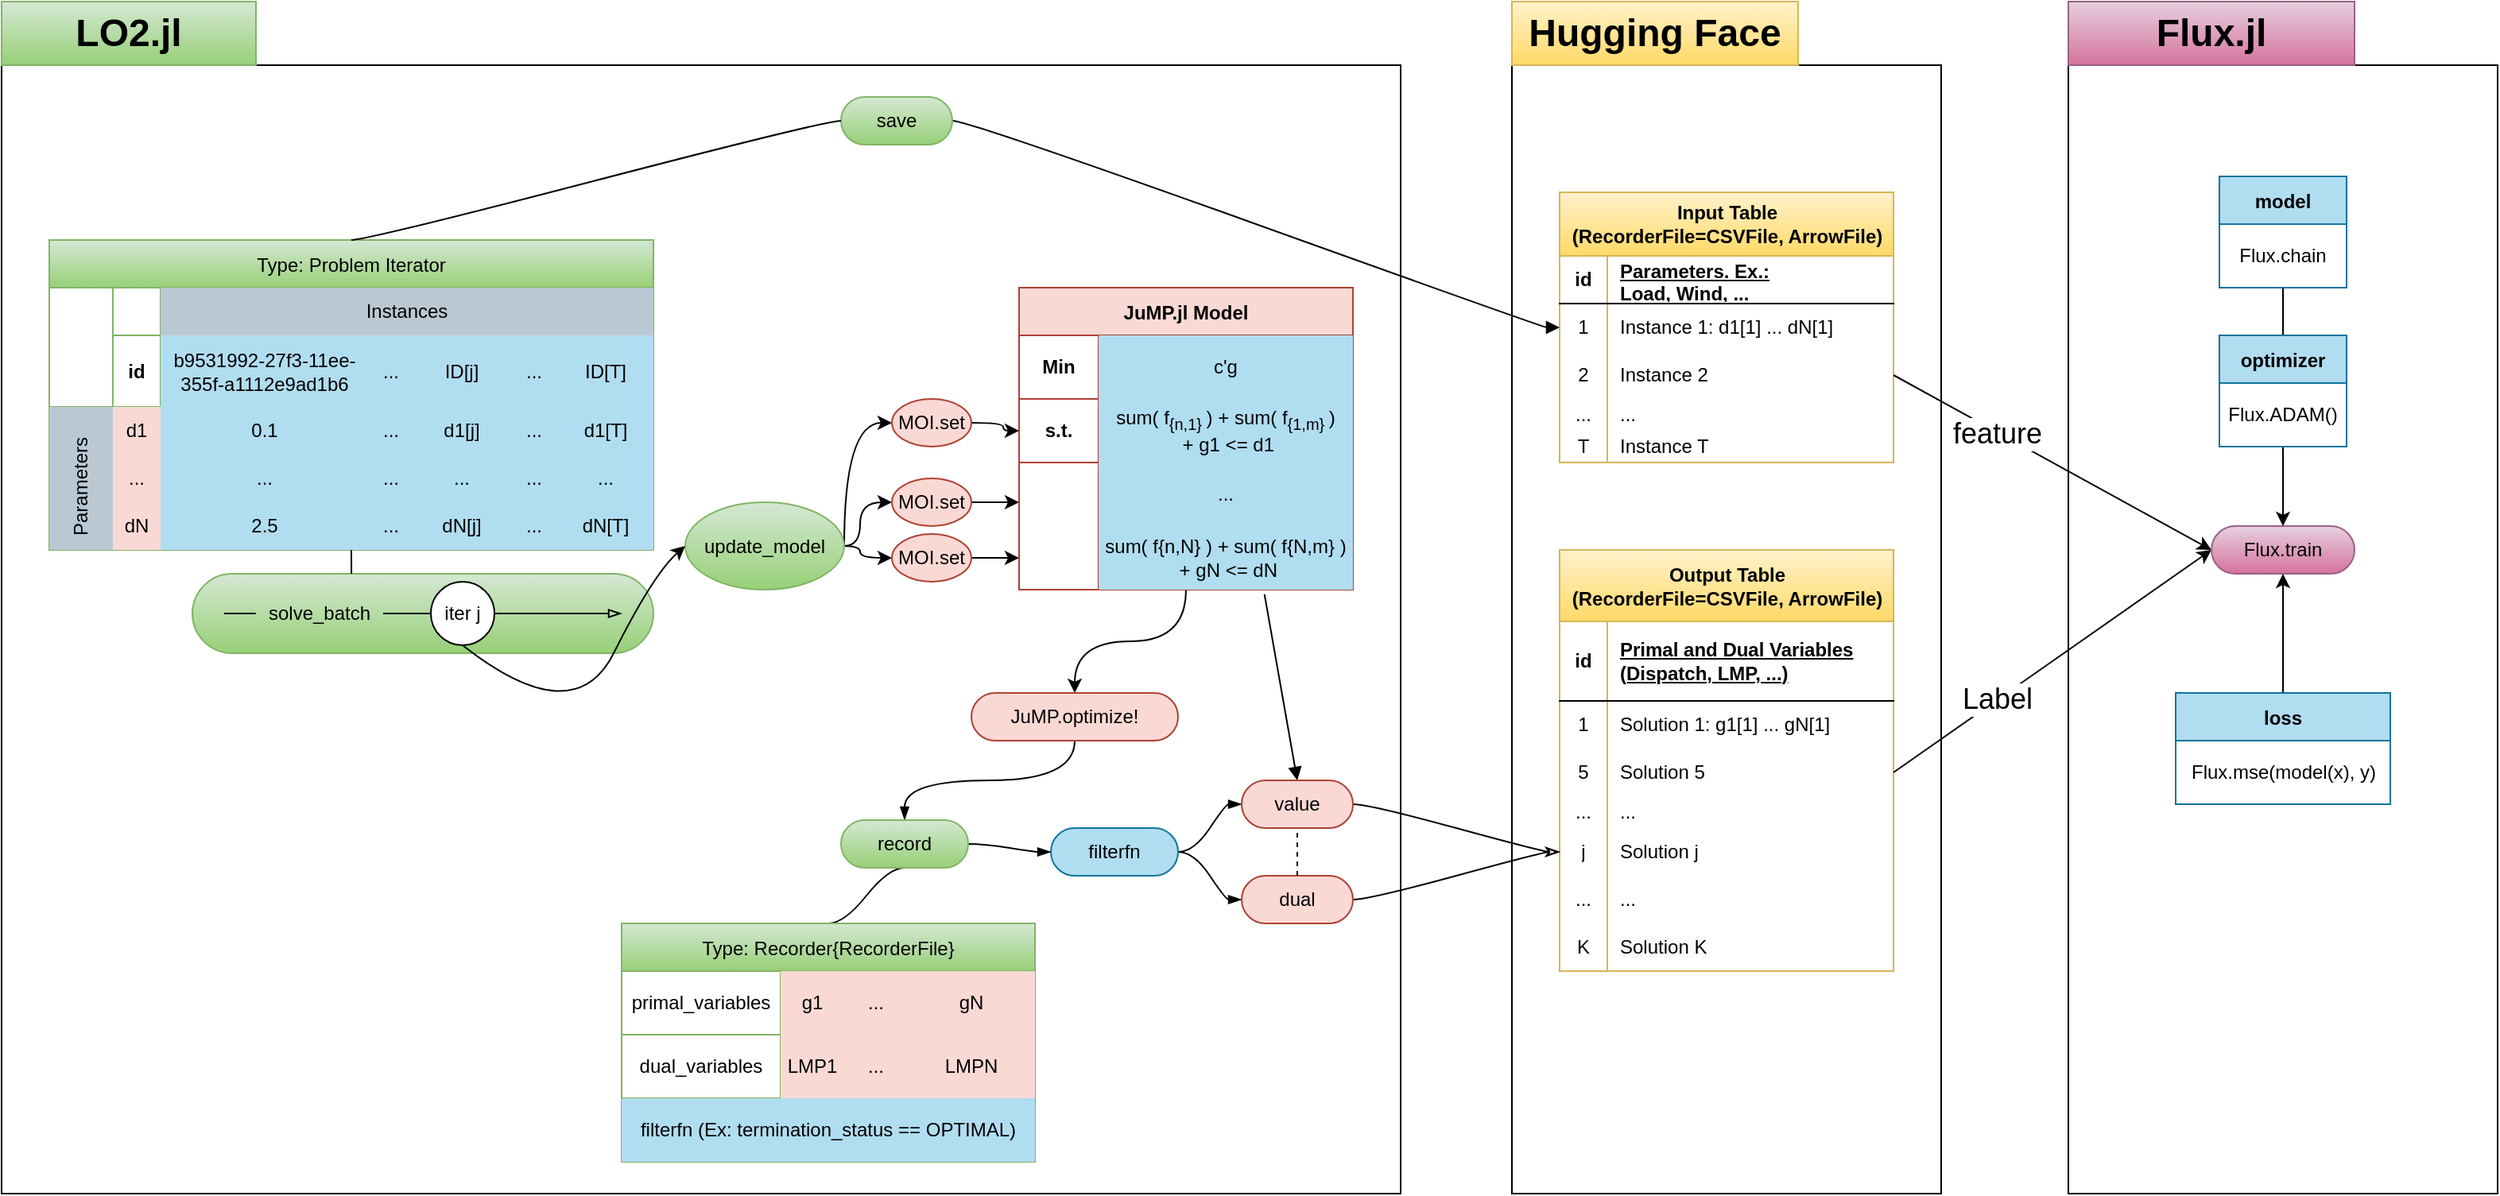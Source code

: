 <mxfile version="21.6.5" type="github">
  <diagram name="Page-1" id="53G3v-pCdLNyKACE5V_d">
    <mxGraphModel dx="1866" dy="1113" grid="1" gridSize="10" guides="1" tooltips="1" connect="1" arrows="1" fold="1" page="1" pageScale="1" pageWidth="1169" pageHeight="1654" math="0" shadow="0">
      <root>
        <mxCell id="0" />
        <mxCell id="1" parent="0" />
        <mxCell id="xqJ6BR3rVIV23o8yTr3R-313" value="" style="rounded=0;whiteSpace=wrap;html=1;" vertex="1" parent="1">
          <mxGeometry x="1380" y="40" width="270" height="710" as="geometry" />
        </mxCell>
        <mxCell id="xqJ6BR3rVIV23o8yTr3R-304" value="" style="rounded=0;whiteSpace=wrap;html=1;" vertex="1" parent="1">
          <mxGeometry x="1030" y="40" width="270" height="710" as="geometry" />
        </mxCell>
        <mxCell id="xqJ6BR3rVIV23o8yTr3R-301" value="" style="rounded=0;whiteSpace=wrap;html=1;" vertex="1" parent="1">
          <mxGeometry x="80" y="40" width="880" height="710" as="geometry" />
        </mxCell>
        <mxCell id="xqJ6BR3rVIV23o8yTr3R-221" value="" style="whiteSpace=wrap;html=1;rounded=1;arcSize=50;align=center;verticalAlign=middle;strokeWidth=1;autosize=1;spacing=4;treeFolding=1;treeMoving=1;newEdgeStyle={&quot;edgeStyle&quot;:&quot;entityRelationEdgeStyle&quot;,&quot;startArrow&quot;:&quot;none&quot;,&quot;endArrow&quot;:&quot;none&quot;,&quot;segment&quot;:10,&quot;curved&quot;:1,&quot;sourcePerimeterSpacing&quot;:0,&quot;targetPerimeterSpacing&quot;:0};fillColor=#d5e8d4;strokeColor=#82b366;gradientColor=#97d077;" vertex="1" parent="1">
          <mxGeometry x="200" y="360" width="290" height="50" as="geometry" />
        </mxCell>
        <mxCell id="xqJ6BR3rVIV23o8yTr3R-16" value="Input Table &lt;br&gt;(RecorderFile=&lt;span style=&quot;background-color: initial;&quot;&gt;CSVFile, ArrowFile)&lt;/span&gt;" style="shape=table;startSize=40;container=1;collapsible=1;childLayout=tableLayout;fixedRows=1;rowLines=0;fontStyle=1;align=center;resizeLast=1;html=1;fillColor=#fff2cc;strokeColor=#d6b656;gradientColor=#ffd966;" vertex="1" parent="1">
          <mxGeometry x="1060" y="120" width="210" height="170" as="geometry">
            <mxRectangle x="110" y="500" width="100" height="30" as="alternateBounds" />
          </mxGeometry>
        </mxCell>
        <mxCell id="xqJ6BR3rVIV23o8yTr3R-17" value="" style="shape=tableRow;horizontal=0;startSize=0;swimlaneHead=0;swimlaneBody=0;fillColor=none;collapsible=0;dropTarget=0;points=[[0,0.5],[1,0.5]];portConstraint=eastwest;top=0;left=0;right=0;bottom=1;" vertex="1" parent="xqJ6BR3rVIV23o8yTr3R-16">
          <mxGeometry y="40" width="210" height="30" as="geometry" />
        </mxCell>
        <mxCell id="xqJ6BR3rVIV23o8yTr3R-18" value="id" style="shape=partialRectangle;connectable=0;fillColor=none;top=0;left=0;bottom=0;right=0;fontStyle=1;overflow=hidden;whiteSpace=wrap;html=1;" vertex="1" parent="xqJ6BR3rVIV23o8yTr3R-17">
          <mxGeometry width="30" height="30" as="geometry">
            <mxRectangle width="30" height="30" as="alternateBounds" />
          </mxGeometry>
        </mxCell>
        <mxCell id="xqJ6BR3rVIV23o8yTr3R-19" value="Parameters. Ex.: &lt;br&gt;Load, Wind, ..." style="shape=partialRectangle;connectable=0;fillColor=none;top=0;left=0;bottom=0;right=0;align=left;spacingLeft=6;fontStyle=5;overflow=hidden;whiteSpace=wrap;html=1;" vertex="1" parent="xqJ6BR3rVIV23o8yTr3R-17">
          <mxGeometry x="30" width="180" height="30" as="geometry">
            <mxRectangle width="180" height="30" as="alternateBounds" />
          </mxGeometry>
        </mxCell>
        <mxCell id="xqJ6BR3rVIV23o8yTr3R-20" value="" style="shape=tableRow;horizontal=0;startSize=0;swimlaneHead=0;swimlaneBody=0;fillColor=none;collapsible=0;dropTarget=0;points=[[0,0.5],[1,0.5]];portConstraint=eastwest;top=0;left=0;right=0;bottom=0;" vertex="1" parent="xqJ6BR3rVIV23o8yTr3R-16">
          <mxGeometry y="70" width="210" height="30" as="geometry" />
        </mxCell>
        <mxCell id="xqJ6BR3rVIV23o8yTr3R-21" value="1" style="shape=partialRectangle;connectable=0;fillColor=none;top=0;left=0;bottom=0;right=0;editable=1;overflow=hidden;whiteSpace=wrap;html=1;" vertex="1" parent="xqJ6BR3rVIV23o8yTr3R-20">
          <mxGeometry width="30" height="30" as="geometry">
            <mxRectangle width="30" height="30" as="alternateBounds" />
          </mxGeometry>
        </mxCell>
        <mxCell id="xqJ6BR3rVIV23o8yTr3R-22" value="Instance 1: d1[1] ... dN[1]&lt;span style=&quot;font-size: 10px;&quot;&gt;&amp;nbsp;&lt;/span&gt;" style="shape=partialRectangle;connectable=0;fillColor=none;top=0;left=0;bottom=0;right=0;align=left;spacingLeft=6;overflow=hidden;whiteSpace=wrap;html=1;" vertex="1" parent="xqJ6BR3rVIV23o8yTr3R-20">
          <mxGeometry x="30" width="180" height="30" as="geometry">
            <mxRectangle width="180" height="30" as="alternateBounds" />
          </mxGeometry>
        </mxCell>
        <mxCell id="xqJ6BR3rVIV23o8yTr3R-23" value="" style="shape=tableRow;horizontal=0;startSize=0;swimlaneHead=0;swimlaneBody=0;fillColor=none;collapsible=0;dropTarget=0;points=[[0,0.5],[1,0.5]];portConstraint=eastwest;top=0;left=0;right=0;bottom=0;" vertex="1" parent="xqJ6BR3rVIV23o8yTr3R-16">
          <mxGeometry y="100" width="210" height="30" as="geometry" />
        </mxCell>
        <mxCell id="xqJ6BR3rVIV23o8yTr3R-24" value="2" style="shape=partialRectangle;connectable=0;fillColor=none;top=0;left=0;bottom=0;right=0;editable=1;overflow=hidden;whiteSpace=wrap;html=1;" vertex="1" parent="xqJ6BR3rVIV23o8yTr3R-23">
          <mxGeometry width="30" height="30" as="geometry">
            <mxRectangle width="30" height="30" as="alternateBounds" />
          </mxGeometry>
        </mxCell>
        <mxCell id="xqJ6BR3rVIV23o8yTr3R-25" value="Instance&amp;nbsp;2" style="shape=partialRectangle;connectable=0;fillColor=none;top=0;left=0;bottom=0;right=0;align=left;spacingLeft=6;overflow=hidden;whiteSpace=wrap;html=1;" vertex="1" parent="xqJ6BR3rVIV23o8yTr3R-23">
          <mxGeometry x="30" width="180" height="30" as="geometry">
            <mxRectangle width="180" height="30" as="alternateBounds" />
          </mxGeometry>
        </mxCell>
        <mxCell id="xqJ6BR3rVIV23o8yTr3R-26" value="" style="shape=tableRow;horizontal=0;startSize=0;swimlaneHead=0;swimlaneBody=0;fillColor=none;collapsible=0;dropTarget=0;points=[[0,0.5],[1,0.5]];portConstraint=eastwest;top=0;left=0;right=0;bottom=0;" vertex="1" parent="xqJ6BR3rVIV23o8yTr3R-16">
          <mxGeometry y="130" width="210" height="20" as="geometry" />
        </mxCell>
        <mxCell id="xqJ6BR3rVIV23o8yTr3R-27" value="..." style="shape=partialRectangle;connectable=0;fillColor=none;top=0;left=0;bottom=0;right=0;editable=1;overflow=hidden;whiteSpace=wrap;html=1;" vertex="1" parent="xqJ6BR3rVIV23o8yTr3R-26">
          <mxGeometry width="30" height="20" as="geometry">
            <mxRectangle width="30" height="20" as="alternateBounds" />
          </mxGeometry>
        </mxCell>
        <mxCell id="xqJ6BR3rVIV23o8yTr3R-28" value="..." style="shape=partialRectangle;connectable=0;fillColor=none;top=0;left=0;bottom=0;right=0;align=left;spacingLeft=6;overflow=hidden;whiteSpace=wrap;html=1;" vertex="1" parent="xqJ6BR3rVIV23o8yTr3R-26">
          <mxGeometry x="30" width="180" height="20" as="geometry">
            <mxRectangle width="180" height="20" as="alternateBounds" />
          </mxGeometry>
        </mxCell>
        <mxCell id="xqJ6BR3rVIV23o8yTr3R-58" value="" style="shape=tableRow;horizontal=0;startSize=0;swimlaneHead=0;swimlaneBody=0;fillColor=none;collapsible=0;dropTarget=0;points=[[0,0.5],[1,0.5]];portConstraint=eastwest;top=0;left=0;right=0;bottom=0;" vertex="1" parent="xqJ6BR3rVIV23o8yTr3R-16">
          <mxGeometry y="150" width="210" height="20" as="geometry" />
        </mxCell>
        <mxCell id="xqJ6BR3rVIV23o8yTr3R-59" value="T" style="shape=partialRectangle;connectable=0;fillColor=none;top=0;left=0;bottom=0;right=0;editable=1;overflow=hidden;whiteSpace=wrap;html=1;" vertex="1" parent="xqJ6BR3rVIV23o8yTr3R-58">
          <mxGeometry width="30" height="20" as="geometry">
            <mxRectangle width="30" height="20" as="alternateBounds" />
          </mxGeometry>
        </mxCell>
        <mxCell id="xqJ6BR3rVIV23o8yTr3R-60" value="Instance T" style="shape=partialRectangle;connectable=0;fillColor=none;top=0;left=0;bottom=0;right=0;align=left;spacingLeft=6;overflow=hidden;whiteSpace=wrap;html=1;" vertex="1" parent="xqJ6BR3rVIV23o8yTr3R-58">
          <mxGeometry x="30" width="180" height="20" as="geometry">
            <mxRectangle width="180" height="20" as="alternateBounds" />
          </mxGeometry>
        </mxCell>
        <mxCell id="xqJ6BR3rVIV23o8yTr3R-42" value="Output Table&lt;br&gt;(RecorderFile=CSVFile, ArrowFile)" style="shape=table;startSize=45;container=1;collapsible=1;childLayout=tableLayout;fixedRows=1;rowLines=0;fontStyle=1;align=center;resizeLast=1;html=1;fillColor=#fff2cc;strokeColor=#d6b656;gradientColor=#ffd966;" vertex="1" parent="1">
          <mxGeometry x="1060" y="345" width="210" height="265" as="geometry" />
        </mxCell>
        <mxCell id="xqJ6BR3rVIV23o8yTr3R-43" value="" style="shape=tableRow;horizontal=0;startSize=0;swimlaneHead=0;swimlaneBody=0;fillColor=none;collapsible=0;dropTarget=0;points=[[0,0.5],[1,0.5]];portConstraint=eastwest;top=0;left=0;right=0;bottom=1;" vertex="1" parent="xqJ6BR3rVIV23o8yTr3R-42">
          <mxGeometry y="45" width="210" height="50" as="geometry" />
        </mxCell>
        <mxCell id="xqJ6BR3rVIV23o8yTr3R-44" value="id" style="shape=partialRectangle;connectable=0;fillColor=none;top=0;left=0;bottom=0;right=0;fontStyle=1;overflow=hidden;whiteSpace=wrap;html=1;" vertex="1" parent="xqJ6BR3rVIV23o8yTr3R-43">
          <mxGeometry width="30" height="50" as="geometry">
            <mxRectangle width="30" height="50" as="alternateBounds" />
          </mxGeometry>
        </mxCell>
        <mxCell id="xqJ6BR3rVIV23o8yTr3R-45" value="Primal and Dual Variables (Dispatch, LMP, ...)" style="shape=partialRectangle;connectable=0;fillColor=none;top=0;left=0;bottom=0;right=0;align=left;spacingLeft=6;fontStyle=5;overflow=hidden;whiteSpace=wrap;html=1;" vertex="1" parent="xqJ6BR3rVIV23o8yTr3R-43">
          <mxGeometry x="30" width="180" height="50" as="geometry">
            <mxRectangle width="180" height="50" as="alternateBounds" />
          </mxGeometry>
        </mxCell>
        <mxCell id="xqJ6BR3rVIV23o8yTr3R-46" value="" style="shape=tableRow;horizontal=0;startSize=0;swimlaneHead=0;swimlaneBody=0;fillColor=none;collapsible=0;dropTarget=0;points=[[0,0.5],[1,0.5]];portConstraint=eastwest;top=0;left=0;right=0;bottom=0;" vertex="1" parent="xqJ6BR3rVIV23o8yTr3R-42">
          <mxGeometry y="95" width="210" height="30" as="geometry" />
        </mxCell>
        <mxCell id="xqJ6BR3rVIV23o8yTr3R-47" value="1" style="shape=partialRectangle;connectable=0;fillColor=none;top=0;left=0;bottom=0;right=0;editable=1;overflow=hidden;whiteSpace=wrap;html=1;" vertex="1" parent="xqJ6BR3rVIV23o8yTr3R-46">
          <mxGeometry width="30" height="30" as="geometry">
            <mxRectangle width="30" height="30" as="alternateBounds" />
          </mxGeometry>
        </mxCell>
        <mxCell id="xqJ6BR3rVIV23o8yTr3R-48" value="Solution 1: g1[1] ... gN[1]" style="shape=partialRectangle;connectable=0;fillColor=none;top=0;left=0;bottom=0;right=0;align=left;spacingLeft=6;overflow=hidden;whiteSpace=wrap;html=1;" vertex="1" parent="xqJ6BR3rVIV23o8yTr3R-46">
          <mxGeometry x="30" width="180" height="30" as="geometry">
            <mxRectangle width="180" height="30" as="alternateBounds" />
          </mxGeometry>
        </mxCell>
        <mxCell id="xqJ6BR3rVIV23o8yTr3R-49" value="" style="shape=tableRow;horizontal=0;startSize=0;swimlaneHead=0;swimlaneBody=0;fillColor=none;collapsible=0;dropTarget=0;points=[[0,0.5],[1,0.5]];portConstraint=eastwest;top=0;left=0;right=0;bottom=0;" vertex="1" parent="xqJ6BR3rVIV23o8yTr3R-42">
          <mxGeometry y="125" width="210" height="30" as="geometry" />
        </mxCell>
        <mxCell id="xqJ6BR3rVIV23o8yTr3R-50" value="5" style="shape=partialRectangle;connectable=0;fillColor=none;top=0;left=0;bottom=0;right=0;editable=1;overflow=hidden;whiteSpace=wrap;html=1;" vertex="1" parent="xqJ6BR3rVIV23o8yTr3R-49">
          <mxGeometry width="30" height="30" as="geometry">
            <mxRectangle width="30" height="30" as="alternateBounds" />
          </mxGeometry>
        </mxCell>
        <mxCell id="xqJ6BR3rVIV23o8yTr3R-51" value="Solution&amp;nbsp;5" style="shape=partialRectangle;connectable=0;fillColor=none;top=0;left=0;bottom=0;right=0;align=left;spacingLeft=6;overflow=hidden;whiteSpace=wrap;html=1;" vertex="1" parent="xqJ6BR3rVIV23o8yTr3R-49">
          <mxGeometry x="30" width="180" height="30" as="geometry">
            <mxRectangle width="180" height="30" as="alternateBounds" />
          </mxGeometry>
        </mxCell>
        <mxCell id="xqJ6BR3rVIV23o8yTr3R-52" value="" style="shape=tableRow;horizontal=0;startSize=0;swimlaneHead=0;swimlaneBody=0;fillColor=none;collapsible=0;dropTarget=0;points=[[0,0.5],[1,0.5]];portConstraint=eastwest;top=0;left=0;right=0;bottom=0;" vertex="1" parent="xqJ6BR3rVIV23o8yTr3R-42">
          <mxGeometry y="155" width="210" height="20" as="geometry" />
        </mxCell>
        <mxCell id="xqJ6BR3rVIV23o8yTr3R-53" value="..." style="shape=partialRectangle;connectable=0;fillColor=none;top=0;left=0;bottom=0;right=0;editable=1;overflow=hidden;whiteSpace=wrap;html=1;" vertex="1" parent="xqJ6BR3rVIV23o8yTr3R-52">
          <mxGeometry width="30" height="20" as="geometry">
            <mxRectangle width="30" height="20" as="alternateBounds" />
          </mxGeometry>
        </mxCell>
        <mxCell id="xqJ6BR3rVIV23o8yTr3R-54" value="..." style="shape=partialRectangle;connectable=0;fillColor=none;top=0;left=0;bottom=0;right=0;align=left;spacingLeft=6;overflow=hidden;whiteSpace=wrap;html=1;" vertex="1" parent="xqJ6BR3rVIV23o8yTr3R-52">
          <mxGeometry x="30" width="180" height="20" as="geometry">
            <mxRectangle width="180" height="20" as="alternateBounds" />
          </mxGeometry>
        </mxCell>
        <mxCell id="xqJ6BR3rVIV23o8yTr3R-61" value="" style="shape=tableRow;horizontal=0;startSize=0;swimlaneHead=0;swimlaneBody=0;fillColor=none;collapsible=0;dropTarget=0;points=[[0,0.5],[1,0.5]];portConstraint=eastwest;top=0;left=0;right=0;bottom=0;" vertex="1" parent="xqJ6BR3rVIV23o8yTr3R-42">
          <mxGeometry y="175" width="210" height="30" as="geometry" />
        </mxCell>
        <mxCell id="xqJ6BR3rVIV23o8yTr3R-62" value="j" style="shape=partialRectangle;connectable=0;fillColor=none;top=0;left=0;bottom=0;right=0;editable=1;overflow=hidden;whiteSpace=wrap;html=1;" vertex="1" parent="xqJ6BR3rVIV23o8yTr3R-61">
          <mxGeometry width="30" height="30" as="geometry">
            <mxRectangle width="30" height="30" as="alternateBounds" />
          </mxGeometry>
        </mxCell>
        <mxCell id="xqJ6BR3rVIV23o8yTr3R-63" value="Solution&amp;nbsp;j" style="shape=partialRectangle;connectable=0;fillColor=none;top=0;left=0;bottom=0;right=0;align=left;spacingLeft=6;overflow=hidden;whiteSpace=wrap;html=1;" vertex="1" parent="xqJ6BR3rVIV23o8yTr3R-61">
          <mxGeometry x="30" width="180" height="30" as="geometry">
            <mxRectangle width="180" height="30" as="alternateBounds" />
          </mxGeometry>
        </mxCell>
        <mxCell id="xqJ6BR3rVIV23o8yTr3R-287" style="shape=tableRow;horizontal=0;startSize=0;swimlaneHead=0;swimlaneBody=0;fillColor=none;collapsible=0;dropTarget=0;points=[[0,0.5],[1,0.5]];portConstraint=eastwest;top=0;left=0;right=0;bottom=0;" vertex="1" parent="xqJ6BR3rVIV23o8yTr3R-42">
          <mxGeometry y="205" width="210" height="30" as="geometry" />
        </mxCell>
        <mxCell id="xqJ6BR3rVIV23o8yTr3R-288" value="..." style="shape=partialRectangle;connectable=0;fillColor=none;top=0;left=0;bottom=0;right=0;editable=1;overflow=hidden;whiteSpace=wrap;html=1;" vertex="1" parent="xqJ6BR3rVIV23o8yTr3R-287">
          <mxGeometry width="30" height="30" as="geometry">
            <mxRectangle width="30" height="30" as="alternateBounds" />
          </mxGeometry>
        </mxCell>
        <mxCell id="xqJ6BR3rVIV23o8yTr3R-289" value="..." style="shape=partialRectangle;connectable=0;fillColor=none;top=0;left=0;bottom=0;right=0;align=left;spacingLeft=6;overflow=hidden;whiteSpace=wrap;html=1;" vertex="1" parent="xqJ6BR3rVIV23o8yTr3R-287">
          <mxGeometry x="30" width="180" height="30" as="geometry">
            <mxRectangle width="180" height="30" as="alternateBounds" />
          </mxGeometry>
        </mxCell>
        <mxCell id="xqJ6BR3rVIV23o8yTr3R-290" style="shape=tableRow;horizontal=0;startSize=0;swimlaneHead=0;swimlaneBody=0;fillColor=none;collapsible=0;dropTarget=0;points=[[0,0.5],[1,0.5]];portConstraint=eastwest;top=0;left=0;right=0;bottom=0;" vertex="1" parent="xqJ6BR3rVIV23o8yTr3R-42">
          <mxGeometry y="235" width="210" height="30" as="geometry" />
        </mxCell>
        <mxCell id="xqJ6BR3rVIV23o8yTr3R-291" value="K" style="shape=partialRectangle;connectable=0;fillColor=none;top=0;left=0;bottom=0;right=0;editable=1;overflow=hidden;whiteSpace=wrap;html=1;" vertex="1" parent="xqJ6BR3rVIV23o8yTr3R-290">
          <mxGeometry width="30" height="30" as="geometry">
            <mxRectangle width="30" height="30" as="alternateBounds" />
          </mxGeometry>
        </mxCell>
        <mxCell id="xqJ6BR3rVIV23o8yTr3R-292" value="&lt;span style=&quot;color: rgb(0, 0, 0); font-family: Helvetica; font-size: 12px; font-style: normal; font-variant-ligatures: normal; font-variant-caps: normal; font-weight: 400; letter-spacing: normal; orphans: 2; text-align: left; text-indent: 0px; text-transform: none; widows: 2; word-spacing: 0px; -webkit-text-stroke-width: 0px; background-color: rgb(251, 251, 251); text-decoration-thickness: initial; text-decoration-style: initial; text-decoration-color: initial; float: none; display: inline !important;&quot;&gt;Solution&amp;nbsp;K&lt;/span&gt;" style="shape=partialRectangle;connectable=0;fillColor=none;top=0;left=0;bottom=0;right=0;align=left;spacingLeft=6;overflow=hidden;whiteSpace=wrap;html=1;" vertex="1" parent="xqJ6BR3rVIV23o8yTr3R-290">
          <mxGeometry x="30" width="180" height="30" as="geometry">
            <mxRectangle width="180" height="30" as="alternateBounds" />
          </mxGeometry>
        </mxCell>
        <mxCell id="xqJ6BR3rVIV23o8yTr3R-139" value="Type: Problem Iterator" style="shape=table;startSize=30;container=1;collapsible=0;childLayout=tableLayout;perimeterSpacing=0;fillColor=#d5e8d4;strokeColor=#82b366;gradientColor=#97d077;" vertex="1" parent="1">
          <mxGeometry x="110" y="150" width="380" height="195" as="geometry" />
        </mxCell>
        <mxCell id="xqJ6BR3rVIV23o8yTr3R-140" value="" style="shape=tableRow;horizontal=0;startSize=0;swimlaneHead=0;swimlaneBody=0;strokeColor=inherit;top=0;left=0;bottom=0;right=0;collapsible=0;dropTarget=0;fillColor=none;points=[[0,0.5],[1,0.5]];portConstraint=eastwest;" vertex="1" parent="xqJ6BR3rVIV23o8yTr3R-139">
          <mxGeometry y="30" width="380" height="30" as="geometry" />
        </mxCell>
        <mxCell id="xqJ6BR3rVIV23o8yTr3R-155" value="" style="shape=partialRectangle;html=1;whiteSpace=wrap;connectable=0;overflow=hidden;top=0;left=0;bottom=0;right=0;pointerEvents=1;rowspan=2;colspan=1;strokeColor=inherit;fillColor=none;" vertex="1" parent="xqJ6BR3rVIV23o8yTr3R-140">
          <mxGeometry width="40" height="75" as="geometry">
            <mxRectangle width="40" height="30" as="alternateBounds" />
          </mxGeometry>
        </mxCell>
        <mxCell id="xqJ6BR3rVIV23o8yTr3R-141" value="" style="shape=partialRectangle;html=1;whiteSpace=wrap;connectable=0;overflow=hidden;top=0;left=0;bottom=0;right=0;pointerEvents=1;fillColor=none;strokeColor=inherit;" vertex="1" parent="xqJ6BR3rVIV23o8yTr3R-140">
          <mxGeometry x="40" width="30" height="30" as="geometry">
            <mxRectangle width="30" height="30" as="alternateBounds" />
          </mxGeometry>
        </mxCell>
        <mxCell id="xqJ6BR3rVIV23o8yTr3R-142" value="Instances" style="shape=partialRectangle;html=1;whiteSpace=wrap;connectable=0;strokeColor=#330000;overflow=hidden;fillColor=#bac8d3;top=0;left=0;bottom=0;right=0;pointerEvents=1;rowspan=1;colspan=5;" vertex="1" parent="xqJ6BR3rVIV23o8yTr3R-140">
          <mxGeometry x="70" width="310" height="30" as="geometry">
            <mxRectangle width="131" height="30" as="alternateBounds" />
          </mxGeometry>
        </mxCell>
        <mxCell id="xqJ6BR3rVIV23o8yTr3R-143" value="" style="shape=partialRectangle;html=1;whiteSpace=wrap;connectable=0;strokeColor=inherit;overflow=hidden;fillColor=none;top=0;left=0;bottom=0;right=0;pointerEvents=1;" vertex="1" visible="0" parent="xqJ6BR3rVIV23o8yTr3R-140">
          <mxGeometry x="201" width="28" height="30" as="geometry">
            <mxRectangle width="28" height="30" as="alternateBounds" />
          </mxGeometry>
        </mxCell>
        <mxCell id="xqJ6BR3rVIV23o8yTr3R-222" style="shape=partialRectangle;html=1;whiteSpace=wrap;connectable=0;strokeColor=inherit;overflow=hidden;fillColor=none;top=0;left=0;bottom=0;right=0;pointerEvents=1;" vertex="1" visible="0" parent="xqJ6BR3rVIV23o8yTr3R-140">
          <mxGeometry x="229" width="61" height="30" as="geometry">
            <mxRectangle width="61" height="30" as="alternateBounds" />
          </mxGeometry>
        </mxCell>
        <mxCell id="xqJ6BR3rVIV23o8yTr3R-227" style="shape=partialRectangle;html=1;whiteSpace=wrap;connectable=0;strokeColor=inherit;overflow=hidden;fillColor=none;top=0;left=0;bottom=0;right=0;pointerEvents=1;" vertex="1" visible="0" parent="xqJ6BR3rVIV23o8yTr3R-140">
          <mxGeometry x="290" width="30" height="30" as="geometry">
            <mxRectangle width="30" height="30" as="alternateBounds" />
          </mxGeometry>
        </mxCell>
        <mxCell id="xqJ6BR3rVIV23o8yTr3R-144" value="" style="shape=partialRectangle;html=1;whiteSpace=wrap;connectable=0;strokeColor=inherit;overflow=hidden;fillColor=none;top=0;left=0;bottom=0;right=0;pointerEvents=1;" vertex="1" visible="0" parent="xqJ6BR3rVIV23o8yTr3R-140">
          <mxGeometry x="320" width="60" height="30" as="geometry">
            <mxRectangle width="60" height="30" as="alternateBounds" />
          </mxGeometry>
        </mxCell>
        <mxCell id="xqJ6BR3rVIV23o8yTr3R-170" style="shape=tableRow;horizontal=0;startSize=0;swimlaneHead=0;swimlaneBody=0;strokeColor=inherit;top=0;left=0;bottom=0;right=0;collapsible=0;dropTarget=0;fillColor=none;points=[[0,0.5],[1,0.5]];portConstraint=eastwest;" vertex="1" parent="xqJ6BR3rVIV23o8yTr3R-139">
          <mxGeometry y="60" width="380" height="45" as="geometry" />
        </mxCell>
        <mxCell id="xqJ6BR3rVIV23o8yTr3R-171" value="" style="shape=partialRectangle;html=1;whiteSpace=wrap;connectable=0;strokeColor=#23445d;overflow=hidden;fillColor=#bac8d3;top=0;left=0;bottom=0;right=0;pointerEvents=1;" vertex="1" visible="0" parent="xqJ6BR3rVIV23o8yTr3R-170">
          <mxGeometry width="40" height="45" as="geometry">
            <mxRectangle width="40" height="45" as="alternateBounds" />
          </mxGeometry>
        </mxCell>
        <mxCell id="xqJ6BR3rVIV23o8yTr3R-172" value="&lt;b&gt;id&lt;/b&gt;" style="shape=partialRectangle;html=1;whiteSpace=wrap;connectable=0;strokeColor=inherit;overflow=hidden;fillColor=none;top=0;left=0;bottom=0;right=0;pointerEvents=1;" vertex="1" parent="xqJ6BR3rVIV23o8yTr3R-170">
          <mxGeometry x="40" width="30" height="45" as="geometry">
            <mxRectangle width="30" height="45" as="alternateBounds" />
          </mxGeometry>
        </mxCell>
        <mxCell id="xqJ6BR3rVIV23o8yTr3R-173" value="b9531992-27f3-11ee-355f-a1112e9ad1b6" style="shape=partialRectangle;html=1;whiteSpace=wrap;connectable=0;strokeColor=#10739e;overflow=hidden;fillColor=#b1ddf0;top=0;left=0;bottom=0;right=0;pointerEvents=1;" vertex="1" parent="xqJ6BR3rVIV23o8yTr3R-170">
          <mxGeometry x="70" width="131" height="45" as="geometry">
            <mxRectangle width="131" height="45" as="alternateBounds" />
          </mxGeometry>
        </mxCell>
        <mxCell id="xqJ6BR3rVIV23o8yTr3R-174" value="..." style="shape=partialRectangle;html=1;whiteSpace=wrap;connectable=0;strokeColor=#10739e;overflow=hidden;fillColor=#b1ddf0;top=0;left=0;bottom=0;right=0;pointerEvents=1;" vertex="1" parent="xqJ6BR3rVIV23o8yTr3R-170">
          <mxGeometry x="201" width="28" height="45" as="geometry">
            <mxRectangle width="28" height="45" as="alternateBounds" />
          </mxGeometry>
        </mxCell>
        <mxCell id="xqJ6BR3rVIV23o8yTr3R-223" value="ID[j]" style="shape=partialRectangle;html=1;whiteSpace=wrap;connectable=0;strokeColor=#10739e;overflow=hidden;fillColor=#b1ddf0;top=0;left=0;bottom=0;right=0;pointerEvents=1;" vertex="1" parent="xqJ6BR3rVIV23o8yTr3R-170">
          <mxGeometry x="229" width="61" height="45" as="geometry">
            <mxRectangle width="61" height="45" as="alternateBounds" />
          </mxGeometry>
        </mxCell>
        <mxCell id="xqJ6BR3rVIV23o8yTr3R-228" value="..." style="shape=partialRectangle;html=1;whiteSpace=wrap;connectable=0;strokeColor=#10739e;overflow=hidden;fillColor=#b1ddf0;top=0;left=0;bottom=0;right=0;pointerEvents=1;" vertex="1" parent="xqJ6BR3rVIV23o8yTr3R-170">
          <mxGeometry x="290" width="30" height="45" as="geometry">
            <mxRectangle width="30" height="45" as="alternateBounds" />
          </mxGeometry>
        </mxCell>
        <mxCell id="xqJ6BR3rVIV23o8yTr3R-175" value="ID[T]" style="shape=partialRectangle;html=1;whiteSpace=wrap;connectable=0;strokeColor=#10739e;overflow=hidden;fillColor=#b1ddf0;top=0;left=0;bottom=0;right=0;pointerEvents=1;" vertex="1" parent="xqJ6BR3rVIV23o8yTr3R-170">
          <mxGeometry x="320" width="60" height="45" as="geometry">
            <mxRectangle width="60" height="45" as="alternateBounds" />
          </mxGeometry>
        </mxCell>
        <mxCell id="xqJ6BR3rVIV23o8yTr3R-145" value="" style="shape=tableRow;horizontal=0;startSize=0;swimlaneHead=0;swimlaneBody=0;strokeColor=inherit;top=0;left=0;bottom=0;right=0;collapsible=0;dropTarget=0;fillColor=none;points=[[0,0.5],[1,0.5]];portConstraint=eastwest;" vertex="1" parent="xqJ6BR3rVIV23o8yTr3R-139">
          <mxGeometry y="105" width="380" height="30" as="geometry" />
        </mxCell>
        <mxCell id="xqJ6BR3rVIV23o8yTr3R-156" value="" style="shape=partialRectangle;html=1;whiteSpace=wrap;connectable=0;strokeColor=default;overflow=hidden;fillColor=#bac8d3;top=0;left=0;bottom=0;right=0;pointerEvents=1;flipV=1;flipH=1;rowspan=3;colspan=1;verticalAlign=middle;align=center;fontStyle=0" vertex="1" parent="xqJ6BR3rVIV23o8yTr3R-145">
          <mxGeometry width="40" height="90" as="geometry">
            <mxRectangle width="40" height="30" as="alternateBounds" />
          </mxGeometry>
        </mxCell>
        <mxCell id="xqJ6BR3rVIV23o8yTr3R-146" value="d1" style="shape=partialRectangle;html=1;whiteSpace=wrap;connectable=0;strokeColor=#ae4132;overflow=hidden;fillColor=#fad9d5;top=0;left=0;bottom=0;right=0;pointerEvents=1;" vertex="1" parent="xqJ6BR3rVIV23o8yTr3R-145">
          <mxGeometry x="40" width="30" height="30" as="geometry">
            <mxRectangle width="30" height="30" as="alternateBounds" />
          </mxGeometry>
        </mxCell>
        <mxCell id="xqJ6BR3rVIV23o8yTr3R-147" value="0.1" style="shape=partialRectangle;html=1;whiteSpace=wrap;connectable=0;strokeColor=#10739e;overflow=hidden;fillColor=#b1ddf0;top=0;left=0;bottom=0;right=0;pointerEvents=1;" vertex="1" parent="xqJ6BR3rVIV23o8yTr3R-145">
          <mxGeometry x="70" width="131" height="30" as="geometry">
            <mxRectangle width="131" height="30" as="alternateBounds" />
          </mxGeometry>
        </mxCell>
        <mxCell id="xqJ6BR3rVIV23o8yTr3R-148" value="..." style="shape=partialRectangle;html=1;whiteSpace=wrap;connectable=0;strokeColor=#10739e;overflow=hidden;fillColor=#b1ddf0;top=0;left=0;bottom=0;right=0;pointerEvents=1;" vertex="1" parent="xqJ6BR3rVIV23o8yTr3R-145">
          <mxGeometry x="201" width="28" height="30" as="geometry">
            <mxRectangle width="28" height="30" as="alternateBounds" />
          </mxGeometry>
        </mxCell>
        <mxCell id="xqJ6BR3rVIV23o8yTr3R-224" value="d1[j]" style="shape=partialRectangle;html=1;whiteSpace=wrap;connectable=0;strokeColor=#10739e;overflow=hidden;fillColor=#b1ddf0;top=0;left=0;bottom=0;right=0;pointerEvents=1;" vertex="1" parent="xqJ6BR3rVIV23o8yTr3R-145">
          <mxGeometry x="229" width="61" height="30" as="geometry">
            <mxRectangle width="61" height="30" as="alternateBounds" />
          </mxGeometry>
        </mxCell>
        <mxCell id="xqJ6BR3rVIV23o8yTr3R-229" value="..." style="shape=partialRectangle;html=1;whiteSpace=wrap;connectable=0;strokeColor=#10739e;overflow=hidden;fillColor=#b1ddf0;top=0;left=0;bottom=0;right=0;pointerEvents=1;" vertex="1" parent="xqJ6BR3rVIV23o8yTr3R-145">
          <mxGeometry x="290" width="30" height="30" as="geometry">
            <mxRectangle width="30" height="30" as="alternateBounds" />
          </mxGeometry>
        </mxCell>
        <mxCell id="xqJ6BR3rVIV23o8yTr3R-149" value="d1[T]" style="shape=partialRectangle;html=1;whiteSpace=wrap;connectable=0;strokeColor=#10739e;overflow=hidden;fillColor=#b1ddf0;top=0;left=0;bottom=0;right=0;pointerEvents=1;" vertex="1" parent="xqJ6BR3rVIV23o8yTr3R-145">
          <mxGeometry x="320" width="60" height="30" as="geometry">
            <mxRectangle width="60" height="30" as="alternateBounds" />
          </mxGeometry>
        </mxCell>
        <mxCell id="xqJ6BR3rVIV23o8yTr3R-150" value="" style="shape=tableRow;horizontal=0;startSize=0;swimlaneHead=0;swimlaneBody=0;strokeColor=inherit;top=0;left=0;bottom=0;right=0;collapsible=0;dropTarget=0;fillColor=none;points=[[0,0.5],[1,0.5]];portConstraint=eastwest;" vertex="1" parent="xqJ6BR3rVIV23o8yTr3R-139">
          <mxGeometry y="135" width="380" height="30" as="geometry" />
        </mxCell>
        <mxCell id="xqJ6BR3rVIV23o8yTr3R-157" style="shape=partialRectangle;html=1;whiteSpace=wrap;connectable=0;strokeColor=inherit;overflow=hidden;fillColor=none;top=0;left=0;bottom=0;right=0;pointerEvents=1;" vertex="1" visible="0" parent="xqJ6BR3rVIV23o8yTr3R-150">
          <mxGeometry width="40" height="30" as="geometry">
            <mxRectangle width="40" height="30" as="alternateBounds" />
          </mxGeometry>
        </mxCell>
        <mxCell id="xqJ6BR3rVIV23o8yTr3R-151" value="..." style="shape=partialRectangle;html=1;whiteSpace=wrap;connectable=0;strokeColor=#ae4132;overflow=hidden;fillColor=#fad9d5;top=0;left=0;bottom=0;right=0;pointerEvents=1;" vertex="1" parent="xqJ6BR3rVIV23o8yTr3R-150">
          <mxGeometry x="40" width="30" height="30" as="geometry">
            <mxRectangle width="30" height="30" as="alternateBounds" />
          </mxGeometry>
        </mxCell>
        <mxCell id="xqJ6BR3rVIV23o8yTr3R-152" value="..." style="shape=partialRectangle;html=1;whiteSpace=wrap;connectable=0;strokeColor=#10739e;overflow=hidden;fillColor=#b1ddf0;top=0;left=0;bottom=0;right=0;pointerEvents=1;" vertex="1" parent="xqJ6BR3rVIV23o8yTr3R-150">
          <mxGeometry x="70" width="131" height="30" as="geometry">
            <mxRectangle width="131" height="30" as="alternateBounds" />
          </mxGeometry>
        </mxCell>
        <mxCell id="xqJ6BR3rVIV23o8yTr3R-153" value="..." style="shape=partialRectangle;html=1;whiteSpace=wrap;connectable=0;strokeColor=#10739e;overflow=hidden;fillColor=#b1ddf0;top=0;left=0;bottom=0;right=0;pointerEvents=1;" vertex="1" parent="xqJ6BR3rVIV23o8yTr3R-150">
          <mxGeometry x="201" width="28" height="30" as="geometry">
            <mxRectangle width="28" height="30" as="alternateBounds" />
          </mxGeometry>
        </mxCell>
        <mxCell id="xqJ6BR3rVIV23o8yTr3R-225" value="..." style="shape=partialRectangle;html=1;whiteSpace=wrap;connectable=0;strokeColor=#10739e;overflow=hidden;fillColor=#b1ddf0;top=0;left=0;bottom=0;right=0;pointerEvents=1;" vertex="1" parent="xqJ6BR3rVIV23o8yTr3R-150">
          <mxGeometry x="229" width="61" height="30" as="geometry">
            <mxRectangle width="61" height="30" as="alternateBounds" />
          </mxGeometry>
        </mxCell>
        <mxCell id="xqJ6BR3rVIV23o8yTr3R-230" value="..." style="shape=partialRectangle;html=1;whiteSpace=wrap;connectable=0;strokeColor=#10739e;overflow=hidden;fillColor=#b1ddf0;top=0;left=0;bottom=0;right=0;pointerEvents=1;" vertex="1" parent="xqJ6BR3rVIV23o8yTr3R-150">
          <mxGeometry x="290" width="30" height="30" as="geometry">
            <mxRectangle width="30" height="30" as="alternateBounds" />
          </mxGeometry>
        </mxCell>
        <mxCell id="xqJ6BR3rVIV23o8yTr3R-154" value="..." style="shape=partialRectangle;html=1;whiteSpace=wrap;connectable=0;strokeColor=#10739e;overflow=hidden;fillColor=#b1ddf0;top=0;left=0;bottom=0;right=0;pointerEvents=1;" vertex="1" parent="xqJ6BR3rVIV23o8yTr3R-150">
          <mxGeometry x="320" width="60" height="30" as="geometry">
            <mxRectangle width="60" height="30" as="alternateBounds" />
          </mxGeometry>
        </mxCell>
        <mxCell id="xqJ6BR3rVIV23o8yTr3R-158" style="shape=tableRow;horizontal=0;startSize=0;swimlaneHead=0;swimlaneBody=0;strokeColor=inherit;top=0;left=0;bottom=0;right=0;collapsible=0;dropTarget=0;fillColor=none;points=[[0,0.5],[1,0.5]];portConstraint=eastwest;" vertex="1" parent="xqJ6BR3rVIV23o8yTr3R-139">
          <mxGeometry y="165" width="380" height="30" as="geometry" />
        </mxCell>
        <mxCell id="xqJ6BR3rVIV23o8yTr3R-159" style="shape=partialRectangle;html=1;whiteSpace=wrap;connectable=0;strokeColor=inherit;overflow=hidden;fillColor=none;top=0;left=0;bottom=0;right=0;pointerEvents=1;" vertex="1" visible="0" parent="xqJ6BR3rVIV23o8yTr3R-158">
          <mxGeometry width="40" height="30" as="geometry">
            <mxRectangle width="40" height="30" as="alternateBounds" />
          </mxGeometry>
        </mxCell>
        <mxCell id="xqJ6BR3rVIV23o8yTr3R-160" value="dN" style="shape=partialRectangle;html=1;whiteSpace=wrap;connectable=0;strokeColor=#ae4132;overflow=hidden;fillColor=#fad9d5;top=0;left=0;bottom=0;right=0;pointerEvents=1;" vertex="1" parent="xqJ6BR3rVIV23o8yTr3R-158">
          <mxGeometry x="40" width="30" height="30" as="geometry">
            <mxRectangle width="30" height="30" as="alternateBounds" />
          </mxGeometry>
        </mxCell>
        <mxCell id="xqJ6BR3rVIV23o8yTr3R-161" value="2.5" style="shape=partialRectangle;html=1;whiteSpace=wrap;connectable=0;strokeColor=#10739e;overflow=hidden;fillColor=#b1ddf0;top=0;left=0;bottom=0;right=0;pointerEvents=1;" vertex="1" parent="xqJ6BR3rVIV23o8yTr3R-158">
          <mxGeometry x="70" width="131" height="30" as="geometry">
            <mxRectangle width="131" height="30" as="alternateBounds" />
          </mxGeometry>
        </mxCell>
        <mxCell id="xqJ6BR3rVIV23o8yTr3R-162" value="..." style="shape=partialRectangle;html=1;whiteSpace=wrap;connectable=0;strokeColor=#10739e;overflow=hidden;fillColor=#b1ddf0;top=0;left=0;bottom=0;right=0;pointerEvents=1;" vertex="1" parent="xqJ6BR3rVIV23o8yTr3R-158">
          <mxGeometry x="201" width="28" height="30" as="geometry">
            <mxRectangle width="28" height="30" as="alternateBounds" />
          </mxGeometry>
        </mxCell>
        <mxCell id="xqJ6BR3rVIV23o8yTr3R-226" value="dN[j]" style="shape=partialRectangle;html=1;whiteSpace=wrap;connectable=0;strokeColor=#10739e;overflow=hidden;fillColor=#b1ddf0;top=0;left=0;bottom=0;right=0;pointerEvents=1;" vertex="1" parent="xqJ6BR3rVIV23o8yTr3R-158">
          <mxGeometry x="229" width="61" height="30" as="geometry">
            <mxRectangle width="61" height="30" as="alternateBounds" />
          </mxGeometry>
        </mxCell>
        <mxCell id="xqJ6BR3rVIV23o8yTr3R-231" value="..." style="shape=partialRectangle;html=1;whiteSpace=wrap;connectable=0;strokeColor=#10739e;overflow=hidden;fillColor=#b1ddf0;top=0;left=0;bottom=0;right=0;pointerEvents=1;" vertex="1" parent="xqJ6BR3rVIV23o8yTr3R-158">
          <mxGeometry x="290" width="30" height="30" as="geometry">
            <mxRectangle width="30" height="30" as="alternateBounds" />
          </mxGeometry>
        </mxCell>
        <mxCell id="xqJ6BR3rVIV23o8yTr3R-163" value="dN[T]" style="shape=partialRectangle;html=1;whiteSpace=wrap;connectable=0;strokeColor=#10739e;overflow=hidden;fillColor=#b1ddf0;top=0;left=0;bottom=0;right=0;pointerEvents=1;" vertex="1" parent="xqJ6BR3rVIV23o8yTr3R-158">
          <mxGeometry x="320" width="60" height="30" as="geometry">
            <mxRectangle width="60" height="30" as="alternateBounds" />
          </mxGeometry>
        </mxCell>
        <mxCell id="xqJ6BR3rVIV23o8yTr3R-181" value="Parameters" style="text;html=1;strokeColor=none;fillColor=none;align=center;verticalAlign=middle;whiteSpace=wrap;rounded=0;rotation=-90;" vertex="1" parent="1">
          <mxGeometry x="100" y="290" width="60" height="30" as="geometry" />
        </mxCell>
        <mxCell id="xqJ6BR3rVIV23o8yTr3R-185" style="edgeStyle=entityRelationEdgeStyle;rounded=0;orthogonalLoop=1;jettySize=auto;html=1;startArrow=none;endArrow=block;segment=10;curved=1;sourcePerimeterSpacing=0;targetPerimeterSpacing=0;strokeColor=default;startFill=0;endFill=1;entryX=0;entryY=0.5;entryDx=0;entryDy=0;exitX=1;exitY=0.5;exitDx=0;exitDy=0;" edge="1" parent="1" source="xqJ6BR3rVIV23o8yTr3R-183" target="xqJ6BR3rVIV23o8yTr3R-20">
          <mxGeometry relative="1" as="geometry">
            <mxPoint x="-40" y="510" as="sourcePoint" />
            <mxPoint x="110" y="595" as="targetPoint" />
          </mxGeometry>
        </mxCell>
        <mxCell id="xqJ6BR3rVIV23o8yTr3R-183" value="save" style="whiteSpace=wrap;html=1;rounded=1;arcSize=50;align=center;verticalAlign=middle;strokeWidth=1;autosize=1;spacing=4;treeFolding=1;treeMoving=1;newEdgeStyle={&quot;edgeStyle&quot;:&quot;entityRelationEdgeStyle&quot;,&quot;startArrow&quot;:&quot;none&quot;,&quot;endArrow&quot;:&quot;none&quot;,&quot;segment&quot;:10,&quot;curved&quot;:1,&quot;sourcePerimeterSpacing&quot;:0,&quot;targetPerimeterSpacing&quot;:0};fillColor=#d5e8d4;strokeColor=#82b366;gradientColor=#97d077;" vertex="1" parent="1">
          <mxGeometry x="608" y="60" width="70" height="30" as="geometry" />
        </mxCell>
        <mxCell id="xqJ6BR3rVIV23o8yTr3R-184" value="" style="edgeStyle=entityRelationEdgeStyle;startArrow=none;endArrow=none;segment=10;curved=1;sourcePerimeterSpacing=0;targetPerimeterSpacing=0;rounded=0;exitX=0.5;exitY=0;exitDx=0;exitDy=0;entryX=0;entryY=0.5;entryDx=0;entryDy=0;" edge="1" target="xqJ6BR3rVIV23o8yTr3R-183" parent="1" source="xqJ6BR3rVIV23o8yTr3R-139">
          <mxGeometry relative="1" as="geometry">
            <mxPoint x="145" y="452" as="sourcePoint" />
          </mxGeometry>
        </mxCell>
        <mxCell id="xqJ6BR3rVIV23o8yTr3R-258" style="edgeStyle=orthogonalEdgeStyle;rounded=0;orthogonalLoop=1;jettySize=auto;html=1;entryX=0.5;entryY=0;entryDx=0;entryDy=0;curved=1;" edge="1" parent="1" source="xqJ6BR3rVIV23o8yTr3R-192" target="xqJ6BR3rVIV23o8yTr3R-257">
          <mxGeometry relative="1" as="geometry" />
        </mxCell>
        <mxCell id="xqJ6BR3rVIV23o8yTr3R-192" value="JuMP.jl Model" style="shape=table;startSize=30;container=1;collapsible=0;childLayout=tableLayout;fillColor=#fad9d5;strokeColor=#ae4132;fontStyle=1" vertex="1" parent="1">
          <mxGeometry x="720" y="180" width="210" height="190" as="geometry" />
        </mxCell>
        <mxCell id="xqJ6BR3rVIV23o8yTr3R-193" value="" style="shape=tableRow;horizontal=0;startSize=0;swimlaneHead=0;swimlaneBody=0;strokeColor=inherit;top=0;left=0;bottom=0;right=0;collapsible=0;dropTarget=0;fillColor=none;points=[[0,0.5],[1,0.5]];portConstraint=eastwest;" vertex="1" parent="xqJ6BR3rVIV23o8yTr3R-192">
          <mxGeometry y="30" width="210" height="40" as="geometry" />
        </mxCell>
        <mxCell id="xqJ6BR3rVIV23o8yTr3R-194" value="&lt;b&gt;Min&lt;/b&gt;" style="shape=partialRectangle;html=1;whiteSpace=wrap;connectable=0;strokeColor=inherit;overflow=hidden;fillColor=none;top=0;left=0;bottom=0;right=0;pointerEvents=1;" vertex="1" parent="xqJ6BR3rVIV23o8yTr3R-193">
          <mxGeometry width="50" height="40" as="geometry">
            <mxRectangle width="50" height="40" as="alternateBounds" />
          </mxGeometry>
        </mxCell>
        <mxCell id="xqJ6BR3rVIV23o8yTr3R-195" value="c&#39;g" style="shape=partialRectangle;html=1;whiteSpace=wrap;connectable=0;strokeColor=#10739e;overflow=hidden;fillColor=#b1ddf0;top=0;left=0;bottom=0;right=0;pointerEvents=1;" vertex="1" parent="xqJ6BR3rVIV23o8yTr3R-193">
          <mxGeometry x="50" width="160" height="40" as="geometry">
            <mxRectangle width="160" height="40" as="alternateBounds" />
          </mxGeometry>
        </mxCell>
        <mxCell id="xqJ6BR3rVIV23o8yTr3R-196" value="" style="shape=tableRow;horizontal=0;startSize=0;swimlaneHead=0;swimlaneBody=0;strokeColor=inherit;top=0;left=0;bottom=0;right=0;collapsible=0;dropTarget=0;fillColor=none;points=[[0,0.5],[1,0.5]];portConstraint=eastwest;" vertex="1" parent="xqJ6BR3rVIV23o8yTr3R-192">
          <mxGeometry y="70" width="210" height="40" as="geometry" />
        </mxCell>
        <mxCell id="xqJ6BR3rVIV23o8yTr3R-197" value="&lt;b&gt;s.t.&lt;/b&gt;" style="shape=partialRectangle;html=1;whiteSpace=wrap;connectable=0;strokeColor=inherit;overflow=hidden;fillColor=none;top=0;left=0;bottom=0;right=0;pointerEvents=1;" vertex="1" parent="xqJ6BR3rVIV23o8yTr3R-196">
          <mxGeometry width="50" height="40" as="geometry">
            <mxRectangle width="50" height="40" as="alternateBounds" />
          </mxGeometry>
        </mxCell>
        <mxCell id="xqJ6BR3rVIV23o8yTr3R-198" value="sum( f&lt;sub style=&quot;border-color: var(--border-color);&quot;&gt;{n,1}&amp;nbsp;&lt;/sub&gt;) + sum( f&lt;sub style=&quot;border-color: var(--border-color);&quot;&gt;{1,m}&amp;nbsp;&lt;/sub&gt;)&lt;br&gt;&amp;nbsp;+ g1 &amp;lt;= d1" style="shape=partialRectangle;html=1;whiteSpace=wrap;connectable=0;strokeColor=#10739e;overflow=hidden;fillColor=#b1ddf0;top=0;left=0;bottom=0;right=0;pointerEvents=1;" vertex="1" parent="xqJ6BR3rVIV23o8yTr3R-196">
          <mxGeometry x="50" width="160" height="40" as="geometry">
            <mxRectangle width="160" height="40" as="alternateBounds" />
          </mxGeometry>
        </mxCell>
        <mxCell id="xqJ6BR3rVIV23o8yTr3R-199" value="" style="shape=tableRow;horizontal=0;startSize=0;swimlaneHead=0;swimlaneBody=0;strokeColor=inherit;top=0;left=0;bottom=0;right=0;collapsible=0;dropTarget=0;fillColor=none;points=[[0,0.5],[1,0.5]];portConstraint=eastwest;" vertex="1" parent="xqJ6BR3rVIV23o8yTr3R-192">
          <mxGeometry y="110" width="210" height="40" as="geometry" />
        </mxCell>
        <mxCell id="xqJ6BR3rVIV23o8yTr3R-200" value="" style="shape=partialRectangle;html=1;whiteSpace=wrap;connectable=0;strokeColor=inherit;overflow=hidden;fillColor=none;top=0;left=0;bottom=0;right=0;pointerEvents=1;rowspan=2;colspan=1;" vertex="1" parent="xqJ6BR3rVIV23o8yTr3R-199">
          <mxGeometry width="50" height="80" as="geometry">
            <mxRectangle width="50" height="40" as="alternateBounds" />
          </mxGeometry>
        </mxCell>
        <mxCell id="xqJ6BR3rVIV23o8yTr3R-201" value="..." style="shape=partialRectangle;html=1;whiteSpace=wrap;connectable=0;strokeColor=#10739e;overflow=hidden;fillColor=#b1ddf0;top=0;left=0;bottom=0;right=0;pointerEvents=1;" vertex="1" parent="xqJ6BR3rVIV23o8yTr3R-199">
          <mxGeometry x="50" width="160" height="40" as="geometry">
            <mxRectangle width="160" height="40" as="alternateBounds" />
          </mxGeometry>
        </mxCell>
        <mxCell id="xqJ6BR3rVIV23o8yTr3R-202" value="" style="shape=tableRow;horizontal=0;startSize=0;swimlaneHead=0;swimlaneBody=0;strokeColor=inherit;top=0;left=0;bottom=0;right=0;collapsible=0;dropTarget=0;fillColor=none;points=[[0,0.5],[1,0.5]];portConstraint=eastwest;" vertex="1" parent="xqJ6BR3rVIV23o8yTr3R-192">
          <mxGeometry y="150" width="210" height="40" as="geometry" />
        </mxCell>
        <mxCell id="xqJ6BR3rVIV23o8yTr3R-203" value="" style="shape=partialRectangle;html=1;whiteSpace=wrap;connectable=0;strokeColor=inherit;overflow=hidden;fillColor=none;top=0;left=0;bottom=0;right=0;pointerEvents=1;" vertex="1" visible="0" parent="xqJ6BR3rVIV23o8yTr3R-202">
          <mxGeometry width="50" height="40" as="geometry">
            <mxRectangle width="50" height="40" as="alternateBounds" />
          </mxGeometry>
        </mxCell>
        <mxCell id="xqJ6BR3rVIV23o8yTr3R-204" value="&lt;div&gt;sum( f{n,N} ) + sum( f{N,m} )&lt;/div&gt;&lt;div&gt;&amp;nbsp;+ gN &amp;lt;= dN&lt;/div&gt;" style="shape=partialRectangle;html=1;whiteSpace=wrap;connectable=0;strokeColor=#10739e;overflow=hidden;fillColor=#b1ddf0;top=0;left=0;bottom=0;right=0;pointerEvents=1;" vertex="1" parent="xqJ6BR3rVIV23o8yTr3R-202">
          <mxGeometry x="50" width="160" height="40" as="geometry">
            <mxRectangle width="160" height="40" as="alternateBounds" />
          </mxGeometry>
        </mxCell>
        <mxCell id="xqJ6BR3rVIV23o8yTr3R-283" style="edgeStyle=entityRelationEdgeStyle;rounded=0;orthogonalLoop=1;jettySize=auto;html=1;startArrow=none;endArrow=blockThin;segment=10;curved=1;sourcePerimeterSpacing=0;targetPerimeterSpacing=0;entryX=0;entryY=0.5;entryDx=0;entryDy=0;endFill=1;" edge="1" parent="1" source="xqJ6BR3rVIV23o8yTr3R-208" target="xqJ6BR3rVIV23o8yTr3R-281">
          <mxGeometry relative="1" as="geometry" />
        </mxCell>
        <mxCell id="xqJ6BR3rVIV23o8yTr3R-284" style="edgeStyle=entityRelationEdgeStyle;rounded=0;orthogonalLoop=1;jettySize=auto;html=1;startArrow=none;endArrow=blockThin;segment=10;curved=1;sourcePerimeterSpacing=0;targetPerimeterSpacing=0;entryX=0;entryY=0.5;entryDx=0;entryDy=0;endFill=1;" edge="1" parent="1" source="xqJ6BR3rVIV23o8yTr3R-208" target="xqJ6BR3rVIV23o8yTr3R-282">
          <mxGeometry relative="1" as="geometry" />
        </mxCell>
        <mxCell id="xqJ6BR3rVIV23o8yTr3R-208" value="filterfn" style="whiteSpace=wrap;html=1;rounded=1;arcSize=50;align=center;verticalAlign=middle;strokeWidth=1;autosize=1;spacing=4;treeFolding=1;treeMoving=1;newEdgeStyle={&quot;edgeStyle&quot;:&quot;entityRelationEdgeStyle&quot;,&quot;startArrow&quot;:&quot;none&quot;,&quot;endArrow&quot;:&quot;none&quot;,&quot;segment&quot;:10,&quot;curved&quot;:1,&quot;sourcePerimeterSpacing&quot;:0,&quot;targetPerimeterSpacing&quot;:0};fillColor=#b1ddf0;strokeColor=#10739e;" vertex="1" parent="1">
          <mxGeometry x="740" y="520" width="80" height="30" as="geometry" />
        </mxCell>
        <mxCell id="xqJ6BR3rVIV23o8yTr3R-239" value="" style="endArrow=blockThin;html=1;rounded=0;endFill=0;" edge="1" parent="1">
          <mxGeometry width="50" height="50" relative="1" as="geometry">
            <mxPoint x="320" y="385" as="sourcePoint" />
            <mxPoint x="470" y="385" as="targetPoint" />
          </mxGeometry>
        </mxCell>
        <mxCell id="xqJ6BR3rVIV23o8yTr3R-236" value="iter j" style="ellipse;whiteSpace=wrap;html=1;aspect=fixed;" vertex="1" parent="1">
          <mxGeometry x="350" y="365" width="40" height="40" as="geometry" />
        </mxCell>
        <mxCell id="xqJ6BR3rVIV23o8yTr3R-237" value="solve_batch" style="text;html=1;strokeColor=none;fillColor=none;align=center;verticalAlign=middle;whiteSpace=wrap;rounded=0;" vertex="1" parent="1">
          <mxGeometry x="250" y="370" width="60" height="30" as="geometry" />
        </mxCell>
        <mxCell id="xqJ6BR3rVIV23o8yTr3R-246" style="edgeStyle=orthogonalEdgeStyle;rounded=0;orthogonalLoop=1;jettySize=auto;html=1;entryX=0;entryY=0.5;entryDx=0;entryDy=0;curved=1;" edge="1" parent="1" source="xqJ6BR3rVIV23o8yTr3R-240" target="xqJ6BR3rVIV23o8yTr3R-245">
          <mxGeometry relative="1" as="geometry">
            <Array as="points">
              <mxPoint x="620" y="343" />
              <mxPoint x="620" y="350" />
            </Array>
          </mxGeometry>
        </mxCell>
        <mxCell id="xqJ6BR3rVIV23o8yTr3R-247" style="edgeStyle=orthogonalEdgeStyle;rounded=0;orthogonalLoop=1;jettySize=auto;html=1;curved=1;" edge="1" parent="1" source="xqJ6BR3rVIV23o8yTr3R-240" target="xqJ6BR3rVIV23o8yTr3R-243">
          <mxGeometry relative="1" as="geometry">
            <Array as="points">
              <mxPoint x="620" y="343" />
              <mxPoint x="620" y="315" />
            </Array>
          </mxGeometry>
        </mxCell>
        <mxCell id="xqJ6BR3rVIV23o8yTr3R-248" style="edgeStyle=orthogonalEdgeStyle;rounded=0;orthogonalLoop=1;jettySize=auto;html=1;entryX=0;entryY=0.5;entryDx=0;entryDy=0;curved=1;exitX=1;exitY=0.5;exitDx=0;exitDy=0;" edge="1" parent="1" source="xqJ6BR3rVIV23o8yTr3R-240" target="xqJ6BR3rVIV23o8yTr3R-242">
          <mxGeometry relative="1" as="geometry">
            <Array as="points">
              <mxPoint x="610" y="265" />
            </Array>
          </mxGeometry>
        </mxCell>
        <mxCell id="xqJ6BR3rVIV23o8yTr3R-240" value="update_model" style="ellipse;whiteSpace=wrap;html=1;fillColor=#d5e8d4;strokeColor=#82b366;gradientColor=#97d077;" vertex="1" parent="1">
          <mxGeometry x="510" y="315" width="100" height="55" as="geometry" />
        </mxCell>
        <mxCell id="xqJ6BR3rVIV23o8yTr3R-241" value="" style="curved=1;endArrow=classic;html=1;rounded=0;entryX=0;entryY=0.5;entryDx=0;entryDy=0;exitX=0.5;exitY=1;exitDx=0;exitDy=0;" edge="1" parent="1" source="xqJ6BR3rVIV23o8yTr3R-236" target="xqJ6BR3rVIV23o8yTr3R-240">
          <mxGeometry width="50" height="50" relative="1" as="geometry">
            <mxPoint x="360" y="480" as="sourcePoint" />
            <mxPoint x="470" y="430" as="targetPoint" />
            <Array as="points">
              <mxPoint x="440" y="460" />
              <mxPoint x="490" y="360" />
            </Array>
          </mxGeometry>
        </mxCell>
        <mxCell id="xqJ6BR3rVIV23o8yTr3R-260" style="edgeStyle=orthogonalEdgeStyle;rounded=0;orthogonalLoop=1;jettySize=auto;html=1;entryX=0;entryY=0.5;entryDx=0;entryDy=0;curved=1;" edge="1" parent="1" source="xqJ6BR3rVIV23o8yTr3R-242" target="xqJ6BR3rVIV23o8yTr3R-196">
          <mxGeometry relative="1" as="geometry" />
        </mxCell>
        <mxCell id="xqJ6BR3rVIV23o8yTr3R-242" value="MOI.set" style="ellipse;whiteSpace=wrap;html=1;fillColor=#fad9d5;strokeColor=#ae4132;" vertex="1" parent="1">
          <mxGeometry x="640" y="250" width="50" height="30" as="geometry" />
        </mxCell>
        <mxCell id="xqJ6BR3rVIV23o8yTr3R-253" style="edgeStyle=orthogonalEdgeStyle;rounded=0;orthogonalLoop=1;jettySize=auto;html=1;entryX=0;entryY=0.625;entryDx=0;entryDy=0;entryPerimeter=0;" edge="1" parent="1" source="xqJ6BR3rVIV23o8yTr3R-243" target="xqJ6BR3rVIV23o8yTr3R-199">
          <mxGeometry relative="1" as="geometry" />
        </mxCell>
        <mxCell id="xqJ6BR3rVIV23o8yTr3R-243" value="MOI.set" style="ellipse;whiteSpace=wrap;html=1;fillColor=#fad9d5;strokeColor=#ae4132;" vertex="1" parent="1">
          <mxGeometry x="640" y="300" width="50" height="30" as="geometry" />
        </mxCell>
        <mxCell id="xqJ6BR3rVIV23o8yTr3R-254" style="edgeStyle=orthogonalEdgeStyle;rounded=0;orthogonalLoop=1;jettySize=auto;html=1;entryX=0;entryY=0.5;entryDx=0;entryDy=0;" edge="1" parent="1" source="xqJ6BR3rVIV23o8yTr3R-245" target="xqJ6BR3rVIV23o8yTr3R-202">
          <mxGeometry relative="1" as="geometry" />
        </mxCell>
        <mxCell id="xqJ6BR3rVIV23o8yTr3R-245" value="MOI.set" style="ellipse;whiteSpace=wrap;html=1;fillColor=#fad9d5;strokeColor=#ae4132;" vertex="1" parent="1">
          <mxGeometry x="640" y="335" width="50" height="30" as="geometry" />
        </mxCell>
        <mxCell id="xqJ6BR3rVIV23o8yTr3R-255" value="" style="endArrow=none;html=1;rounded=0;entryX=0.103;entryY=0.499;entryDx=0;entryDy=0;entryPerimeter=0;" edge="1" parent="1">
          <mxGeometry width="50" height="50" relative="1" as="geometry">
            <mxPoint x="220" y="385" as="sourcePoint" />
            <mxPoint x="239.87" y="384.95" as="targetPoint" />
          </mxGeometry>
        </mxCell>
        <mxCell id="xqJ6BR3rVIV23o8yTr3R-262" style="edgeStyle=orthogonalEdgeStyle;rounded=0;orthogonalLoop=1;jettySize=auto;html=1;startArrow=none;endArrow=blockThin;segment=10;curved=1;sourcePerimeterSpacing=0;targetPerimeterSpacing=0;exitX=0.5;exitY=1;exitDx=0;exitDy=0;entryX=0.5;entryY=0;entryDx=0;entryDy=0;endFill=1;" edge="1" parent="1" source="xqJ6BR3rVIV23o8yTr3R-257" target="xqJ6BR3rVIV23o8yTr3R-261">
          <mxGeometry relative="1" as="geometry" />
        </mxCell>
        <mxCell id="xqJ6BR3rVIV23o8yTr3R-257" value="JuMP.optimize!" style="whiteSpace=wrap;html=1;rounded=1;arcSize=50;align=center;verticalAlign=middle;strokeWidth=1;autosize=1;spacing=4;treeFolding=1;treeMoving=1;newEdgeStyle={&quot;edgeStyle&quot;:&quot;entityRelationEdgeStyle&quot;,&quot;startArrow&quot;:&quot;none&quot;,&quot;endArrow&quot;:&quot;none&quot;,&quot;segment&quot;:10,&quot;curved&quot;:1,&quot;sourcePerimeterSpacing&quot;:0,&quot;targetPerimeterSpacing&quot;:0};fillColor=#fad9d5;strokeColor=#ae4132;" vertex="1" parent="1">
          <mxGeometry x="690" y="435" width="130" height="30" as="geometry" />
        </mxCell>
        <mxCell id="xqJ6BR3rVIV23o8yTr3R-263" style="edgeStyle=entityRelationEdgeStyle;rounded=0;orthogonalLoop=1;jettySize=auto;html=1;startArrow=none;endArrow=blockThin;segment=10;curved=1;sourcePerimeterSpacing=0;targetPerimeterSpacing=0;entryX=0;entryY=0.5;entryDx=0;entryDy=0;endFill=1;" edge="1" parent="1" source="xqJ6BR3rVIV23o8yTr3R-261" target="xqJ6BR3rVIV23o8yTr3R-208">
          <mxGeometry relative="1" as="geometry" />
        </mxCell>
        <mxCell id="xqJ6BR3rVIV23o8yTr3R-280" style="edgeStyle=entityRelationEdgeStyle;rounded=0;orthogonalLoop=1;jettySize=auto;html=1;startArrow=none;endArrow=none;segment=10;curved=1;sourcePerimeterSpacing=0;targetPerimeterSpacing=0;exitX=0.5;exitY=1;exitDx=0;exitDy=0;entryX=0.5;entryY=0;entryDx=0;entryDy=0;" edge="1" parent="1" source="xqJ6BR3rVIV23o8yTr3R-261" target="xqJ6BR3rVIV23o8yTr3R-264">
          <mxGeometry relative="1" as="geometry" />
        </mxCell>
        <mxCell id="xqJ6BR3rVIV23o8yTr3R-261" value="record" style="whiteSpace=wrap;html=1;rounded=1;arcSize=50;align=center;verticalAlign=middle;strokeWidth=1;autosize=1;spacing=4;treeFolding=1;treeMoving=1;newEdgeStyle={&quot;edgeStyle&quot;:&quot;entityRelationEdgeStyle&quot;,&quot;startArrow&quot;:&quot;none&quot;,&quot;endArrow&quot;:&quot;none&quot;,&quot;segment&quot;:10,&quot;curved&quot;:1,&quot;sourcePerimeterSpacing&quot;:0,&quot;targetPerimeterSpacing&quot;:0};fillColor=#d5e8d4;strokeColor=#82b366;gradientColor=#97d077;" vertex="1" parent="1">
          <mxGeometry x="608" y="515" width="80" height="30" as="geometry" />
        </mxCell>
        <mxCell id="xqJ6BR3rVIV23o8yTr3R-264" value="Type: Recorder{RecorderFile}" style="shape=table;startSize=30;container=1;collapsible=0;childLayout=tableLayout;fillColor=#d5e8d4;strokeColor=#82b366;gradientColor=#97d077;" vertex="1" parent="1">
          <mxGeometry x="470" y="580" width="260" height="150" as="geometry" />
        </mxCell>
        <mxCell id="xqJ6BR3rVIV23o8yTr3R-265" value="" style="shape=tableRow;horizontal=0;startSize=0;swimlaneHead=0;swimlaneBody=0;strokeColor=inherit;top=0;left=0;bottom=0;right=0;collapsible=0;dropTarget=0;fillColor=none;points=[[0,0.5],[1,0.5]];portConstraint=eastwest;" vertex="1" parent="xqJ6BR3rVIV23o8yTr3R-264">
          <mxGeometry y="30" width="260" height="40" as="geometry" />
        </mxCell>
        <mxCell id="xqJ6BR3rVIV23o8yTr3R-266" value="primal_variables" style="shape=partialRectangle;html=1;whiteSpace=wrap;connectable=0;strokeColor=inherit;overflow=hidden;fillColor=none;top=0;left=0;bottom=0;right=0;pointerEvents=1;" vertex="1" parent="xqJ6BR3rVIV23o8yTr3R-265">
          <mxGeometry width="100" height="40" as="geometry">
            <mxRectangle width="100" height="40" as="alternateBounds" />
          </mxGeometry>
        </mxCell>
        <mxCell id="xqJ6BR3rVIV23o8yTr3R-267" value="g1" style="shape=partialRectangle;html=1;whiteSpace=wrap;connectable=0;strokeColor=#ae4132;overflow=hidden;fillColor=#fad9d5;top=0;left=0;bottom=0;right=0;pointerEvents=1;" vertex="1" parent="xqJ6BR3rVIV23o8yTr3R-265">
          <mxGeometry x="100" width="40" height="40" as="geometry">
            <mxRectangle width="40" height="40" as="alternateBounds" />
          </mxGeometry>
        </mxCell>
        <mxCell id="xqJ6BR3rVIV23o8yTr3R-268" value="..." style="shape=partialRectangle;html=1;whiteSpace=wrap;connectable=0;strokeColor=#ae4132;overflow=hidden;fillColor=#fad9d5;top=0;left=0;bottom=0;right=0;pointerEvents=1;" vertex="1" parent="xqJ6BR3rVIV23o8yTr3R-265">
          <mxGeometry x="140" width="40" height="40" as="geometry">
            <mxRectangle width="40" height="40" as="alternateBounds" />
          </mxGeometry>
        </mxCell>
        <mxCell id="xqJ6BR3rVIV23o8yTr3R-269" value="gN" style="shape=partialRectangle;html=1;whiteSpace=wrap;connectable=0;strokeColor=#ae4132;overflow=hidden;fillColor=#fad9d5;top=0;left=0;bottom=0;right=0;pointerEvents=1;" vertex="1" parent="xqJ6BR3rVIV23o8yTr3R-265">
          <mxGeometry x="180" width="80" height="40" as="geometry">
            <mxRectangle width="80" height="40" as="alternateBounds" />
          </mxGeometry>
        </mxCell>
        <mxCell id="xqJ6BR3rVIV23o8yTr3R-270" value="" style="shape=tableRow;horizontal=0;startSize=0;swimlaneHead=0;swimlaneBody=0;strokeColor=inherit;top=0;left=0;bottom=0;right=0;collapsible=0;dropTarget=0;fillColor=none;points=[[0,0.5],[1,0.5]];portConstraint=eastwest;" vertex="1" parent="xqJ6BR3rVIV23o8yTr3R-264">
          <mxGeometry y="70" width="260" height="40" as="geometry" />
        </mxCell>
        <mxCell id="xqJ6BR3rVIV23o8yTr3R-271" value="dual_variables" style="shape=partialRectangle;html=1;whiteSpace=wrap;connectable=0;strokeColor=inherit;overflow=hidden;fillColor=none;top=0;left=0;bottom=0;right=0;pointerEvents=1;" vertex="1" parent="xqJ6BR3rVIV23o8yTr3R-270">
          <mxGeometry width="100" height="40" as="geometry">
            <mxRectangle width="100" height="40" as="alternateBounds" />
          </mxGeometry>
        </mxCell>
        <mxCell id="xqJ6BR3rVIV23o8yTr3R-272" value="LMP1" style="shape=partialRectangle;html=1;whiteSpace=wrap;connectable=0;strokeColor=#ae4132;overflow=hidden;fillColor=#fad9d5;top=0;left=0;bottom=0;right=0;pointerEvents=1;" vertex="1" parent="xqJ6BR3rVIV23o8yTr3R-270">
          <mxGeometry x="100" width="40" height="40" as="geometry">
            <mxRectangle width="40" height="40" as="alternateBounds" />
          </mxGeometry>
        </mxCell>
        <mxCell id="xqJ6BR3rVIV23o8yTr3R-273" value="..." style="shape=partialRectangle;html=1;whiteSpace=wrap;connectable=0;strokeColor=#ae4132;overflow=hidden;fillColor=#fad9d5;top=0;left=0;bottom=0;right=0;pointerEvents=1;" vertex="1" parent="xqJ6BR3rVIV23o8yTr3R-270">
          <mxGeometry x="140" width="40" height="40" as="geometry">
            <mxRectangle width="40" height="40" as="alternateBounds" />
          </mxGeometry>
        </mxCell>
        <mxCell id="xqJ6BR3rVIV23o8yTr3R-274" value="LMPN" style="shape=partialRectangle;html=1;whiteSpace=wrap;connectable=0;strokeColor=#ae4132;overflow=hidden;fillColor=#fad9d5;top=0;left=0;bottom=0;right=0;pointerEvents=1;" vertex="1" parent="xqJ6BR3rVIV23o8yTr3R-270">
          <mxGeometry x="180" width="80" height="40" as="geometry">
            <mxRectangle width="80" height="40" as="alternateBounds" />
          </mxGeometry>
        </mxCell>
        <mxCell id="xqJ6BR3rVIV23o8yTr3R-275" style="shape=tableRow;horizontal=0;startSize=0;swimlaneHead=0;swimlaneBody=0;strokeColor=inherit;top=0;left=0;bottom=0;right=0;collapsible=0;dropTarget=0;fillColor=none;points=[[0,0.5],[1,0.5]];portConstraint=eastwest;" vertex="1" parent="xqJ6BR3rVIV23o8yTr3R-264">
          <mxGeometry y="110" width="260" height="40" as="geometry" />
        </mxCell>
        <mxCell id="xqJ6BR3rVIV23o8yTr3R-276" value="filterfn (Ex: termination_status == OPTIMAL)" style="shape=partialRectangle;html=1;whiteSpace=wrap;connectable=0;strokeColor=#10739e;overflow=hidden;fillColor=#b1ddf0;top=0;left=0;bottom=0;right=0;pointerEvents=1;rowspan=1;colspan=4;" vertex="1" parent="xqJ6BR3rVIV23o8yTr3R-275">
          <mxGeometry width="260" height="40" as="geometry">
            <mxRectangle width="100" height="40" as="alternateBounds" />
          </mxGeometry>
        </mxCell>
        <mxCell id="xqJ6BR3rVIV23o8yTr3R-277" style="shape=partialRectangle;html=1;whiteSpace=wrap;connectable=0;strokeColor=inherit;overflow=hidden;fillColor=none;top=0;left=0;bottom=0;right=0;pointerEvents=1;" vertex="1" visible="0" parent="xqJ6BR3rVIV23o8yTr3R-275">
          <mxGeometry x="100" width="40" height="40" as="geometry">
            <mxRectangle width="40" height="40" as="alternateBounds" />
          </mxGeometry>
        </mxCell>
        <mxCell id="xqJ6BR3rVIV23o8yTr3R-278" style="shape=partialRectangle;html=1;whiteSpace=wrap;connectable=0;strokeColor=inherit;overflow=hidden;fillColor=none;top=0;left=0;bottom=0;right=0;pointerEvents=1;" vertex="1" visible="0" parent="xqJ6BR3rVIV23o8yTr3R-275">
          <mxGeometry x="140" width="40" height="40" as="geometry">
            <mxRectangle width="40" height="40" as="alternateBounds" />
          </mxGeometry>
        </mxCell>
        <mxCell id="xqJ6BR3rVIV23o8yTr3R-279" style="shape=partialRectangle;html=1;whiteSpace=wrap;connectable=0;strokeColor=inherit;overflow=hidden;fillColor=none;top=0;left=0;bottom=0;right=0;pointerEvents=1;" vertex="1" visible="0" parent="xqJ6BR3rVIV23o8yTr3R-275">
          <mxGeometry x="180" width="80" height="40" as="geometry">
            <mxRectangle width="80" height="40" as="alternateBounds" />
          </mxGeometry>
        </mxCell>
        <mxCell id="xqJ6BR3rVIV23o8yTr3R-293" style="edgeStyle=entityRelationEdgeStyle;rounded=0;orthogonalLoop=1;jettySize=auto;html=1;startArrow=none;endArrow=classicThin;segment=10;curved=1;sourcePerimeterSpacing=0;targetPerimeterSpacing=0;entryX=0;entryY=0.5;entryDx=0;entryDy=0;endFill=0;" edge="1" parent="1" source="xqJ6BR3rVIV23o8yTr3R-281" target="xqJ6BR3rVIV23o8yTr3R-61">
          <mxGeometry relative="1" as="geometry" />
        </mxCell>
        <mxCell id="xqJ6BR3rVIV23o8yTr3R-298" style="rounded=0;orthogonalLoop=1;jettySize=auto;html=1;startArrow=block;endArrow=none;segment=10;sourcePerimeterSpacing=0;targetPerimeterSpacing=0;exitX=0.5;exitY=0;exitDx=0;exitDy=0;entryX=0.735;entryY=1.072;entryDx=0;entryDy=0;entryPerimeter=0;startFill=1;" edge="1" parent="1" source="xqJ6BR3rVIV23o8yTr3R-281" target="xqJ6BR3rVIV23o8yTr3R-202">
          <mxGeometry relative="1" as="geometry" />
        </mxCell>
        <mxCell id="xqJ6BR3rVIV23o8yTr3R-281" value="value" style="whiteSpace=wrap;html=1;rounded=1;arcSize=50;align=center;verticalAlign=middle;strokeWidth=1;autosize=1;spacing=4;treeFolding=1;treeMoving=1;newEdgeStyle={&quot;edgeStyle&quot;:&quot;entityRelationEdgeStyle&quot;,&quot;startArrow&quot;:&quot;none&quot;,&quot;endArrow&quot;:&quot;none&quot;,&quot;segment&quot;:10,&quot;curved&quot;:1,&quot;sourcePerimeterSpacing&quot;:0,&quot;targetPerimeterSpacing&quot;:0};fillColor=#fad9d5;strokeColor=#ae4132;" vertex="1" parent="1">
          <mxGeometry x="860" y="490" width="70" height="30" as="geometry" />
        </mxCell>
        <mxCell id="xqJ6BR3rVIV23o8yTr3R-294" style="edgeStyle=entityRelationEdgeStyle;rounded=0;orthogonalLoop=1;jettySize=auto;html=1;startArrow=none;endArrow=classicThin;segment=10;curved=1;sourcePerimeterSpacing=0;targetPerimeterSpacing=0;endFill=0;entryX=0;entryY=0.5;entryDx=0;entryDy=0;" edge="1" parent="1" source="xqJ6BR3rVIV23o8yTr3R-282" target="xqJ6BR3rVIV23o8yTr3R-61">
          <mxGeometry relative="1" as="geometry">
            <mxPoint x="1050" y="540" as="targetPoint" />
          </mxGeometry>
        </mxCell>
        <mxCell id="xqJ6BR3rVIV23o8yTr3R-282" value="dual" style="whiteSpace=wrap;html=1;rounded=1;arcSize=50;align=center;verticalAlign=middle;strokeWidth=1;autosize=1;spacing=4;treeFolding=1;treeMoving=1;newEdgeStyle={&quot;edgeStyle&quot;:&quot;entityRelationEdgeStyle&quot;,&quot;startArrow&quot;:&quot;none&quot;,&quot;endArrow&quot;:&quot;none&quot;,&quot;segment&quot;:10,&quot;curved&quot;:1,&quot;sourcePerimeterSpacing&quot;:0,&quot;targetPerimeterSpacing&quot;:0};fillColor=#fad9d5;strokeColor=#ae4132;" vertex="1" parent="1">
          <mxGeometry x="860" y="550" width="70" height="30" as="geometry" />
        </mxCell>
        <mxCell id="xqJ6BR3rVIV23o8yTr3R-296" value="" style="endArrow=none;html=1;rounded=0;entryX=0.5;entryY=1;entryDx=0;entryDy=0;exitX=0.5;exitY=0;exitDx=0;exitDy=0;dashed=1;" edge="1" parent="1" source="xqJ6BR3rVIV23o8yTr3R-282" target="xqJ6BR3rVIV23o8yTr3R-281">
          <mxGeometry width="50" height="50" relative="1" as="geometry">
            <mxPoint x="590" y="475" as="sourcePoint" />
            <mxPoint x="640" y="425" as="targetPoint" />
          </mxGeometry>
        </mxCell>
        <mxCell id="xqJ6BR3rVIV23o8yTr3R-302" value="LO2.jl" style="rounded=0;whiteSpace=wrap;html=1;fontSize=24;fillColor=#d5e8d4;strokeColor=#82b366;fontStyle=1;gradientColor=#97d077;" vertex="1" parent="1">
          <mxGeometry x="80" width="160" height="40" as="geometry" />
        </mxCell>
        <mxCell id="xqJ6BR3rVIV23o8yTr3R-305" value="Hugging Face" style="rounded=0;whiteSpace=wrap;html=1;fontSize=24;fillColor=#fff2cc;strokeColor=#d6b656;fontStyle=1;gradientColor=#ffd966;" vertex="1" parent="1">
          <mxGeometry x="1030" width="180" height="40" as="geometry" />
        </mxCell>
        <mxCell id="xqJ6BR3rVIV23o8yTr3R-306" value="" style="endArrow=classic;html=1;rounded=0;entryX=0;entryY=0.5;entryDx=0;entryDy=0;exitX=1;exitY=0.5;exitDx=0;exitDy=0;" edge="1" parent="1" source="xqJ6BR3rVIV23o8yTr3R-23" target="xqJ6BR3rVIV23o8yTr3R-318">
          <mxGeometry relative="1" as="geometry">
            <mxPoint x="1290" y="210" as="sourcePoint" />
            <mxPoint x="1450" y="210" as="targetPoint" />
          </mxGeometry>
        </mxCell>
        <mxCell id="xqJ6BR3rVIV23o8yTr3R-307" value="feature" style="edgeLabel;resizable=0;html=1;align=center;verticalAlign=middle;fontSize=18;" connectable="0" vertex="1" parent="xqJ6BR3rVIV23o8yTr3R-306">
          <mxGeometry relative="1" as="geometry">
            <mxPoint x="-35" y="-18" as="offset" />
          </mxGeometry>
        </mxCell>
        <mxCell id="xqJ6BR3rVIV23o8yTr3R-310" value="" style="endArrow=classic;html=1;rounded=0;entryX=0;entryY=0.5;entryDx=0;entryDy=0;exitX=1;exitY=0.5;exitDx=0;exitDy=0;" edge="1" parent="1" source="xqJ6BR3rVIV23o8yTr3R-49" target="xqJ6BR3rVIV23o8yTr3R-318">
          <mxGeometry relative="1" as="geometry">
            <mxPoint x="1290" y="476.94" as="sourcePoint" />
            <mxPoint x="1450" y="476.94" as="targetPoint" />
          </mxGeometry>
        </mxCell>
        <mxCell id="xqJ6BR3rVIV23o8yTr3R-311" value="Label" style="edgeLabel;resizable=0;html=1;align=center;verticalAlign=middle;fontSize=18;" connectable="0" vertex="1" parent="xqJ6BR3rVIV23o8yTr3R-310">
          <mxGeometry relative="1" as="geometry">
            <mxPoint x="-35" y="24" as="offset" />
          </mxGeometry>
        </mxCell>
        <mxCell id="xqJ6BR3rVIV23o8yTr3R-312" value="" style="endArrow=none;html=1;rounded=0;entryX=0.5;entryY=1;entryDx=0;entryDy=0;exitX=0.345;exitY=0;exitDx=0;exitDy=0;exitPerimeter=0;" edge="1" parent="1" source="xqJ6BR3rVIV23o8yTr3R-221" target="xqJ6BR3rVIV23o8yTr3R-139">
          <mxGeometry width="50" height="50" relative="1" as="geometry">
            <mxPoint x="720" y="420" as="sourcePoint" />
            <mxPoint x="770" y="370" as="targetPoint" />
          </mxGeometry>
        </mxCell>
        <mxCell id="xqJ6BR3rVIV23o8yTr3R-314" value="Flux.jl" style="rounded=0;whiteSpace=wrap;html=1;fontSize=24;fillColor=#e6d0de;strokeColor=#996185;fontStyle=1;gradientColor=#d5739d;" vertex="1" parent="1">
          <mxGeometry x="1380" width="180" height="40" as="geometry" />
        </mxCell>
        <mxCell id="xqJ6BR3rVIV23o8yTr3R-328" style="edgeStyle=orthogonalEdgeStyle;rounded=0;orthogonalLoop=1;jettySize=auto;html=1;entryX=0.5;entryY=0;entryDx=0;entryDy=0;endArrow=none;endFill=0;" edge="1" parent="1" source="xqJ6BR3rVIV23o8yTr3R-315" target="xqJ6BR3rVIV23o8yTr3R-319">
          <mxGeometry relative="1" as="geometry" />
        </mxCell>
        <mxCell id="xqJ6BR3rVIV23o8yTr3R-315" value="model" style="shape=table;startSize=30;container=1;collapsible=0;childLayout=tableLayout;fillColor=#b1ddf0;strokeColor=#10739e;fontStyle=1" vertex="1" parent="1">
          <mxGeometry x="1475" y="110" width="80" height="70" as="geometry" />
        </mxCell>
        <mxCell id="xqJ6BR3rVIV23o8yTr3R-316" value="" style="shape=tableRow;horizontal=0;startSize=0;swimlaneHead=0;swimlaneBody=0;strokeColor=inherit;top=0;left=0;bottom=0;right=0;collapsible=0;dropTarget=0;fillColor=none;points=[[0,0.5],[1,0.5]];portConstraint=eastwest;" vertex="1" parent="xqJ6BR3rVIV23o8yTr3R-315">
          <mxGeometry y="30" width="80" height="40" as="geometry" />
        </mxCell>
        <mxCell id="xqJ6BR3rVIV23o8yTr3R-317" value="Flux.chain" style="shape=partialRectangle;html=1;whiteSpace=wrap;connectable=0;strokeColor=inherit;overflow=hidden;fillColor=none;top=0;left=0;bottom=0;right=0;pointerEvents=1;" vertex="1" parent="xqJ6BR3rVIV23o8yTr3R-316">
          <mxGeometry width="80" height="40" as="geometry">
            <mxRectangle width="80" height="40" as="alternateBounds" />
          </mxGeometry>
        </mxCell>
        <mxCell id="xqJ6BR3rVIV23o8yTr3R-318" value="Flux.train" style="whiteSpace=wrap;html=1;rounded=1;arcSize=50;align=center;verticalAlign=middle;strokeWidth=1;autosize=1;spacing=4;treeFolding=1;treeMoving=1;newEdgeStyle={&quot;edgeStyle&quot;:&quot;entityRelationEdgeStyle&quot;,&quot;startArrow&quot;:&quot;none&quot;,&quot;endArrow&quot;:&quot;none&quot;,&quot;segment&quot;:10,&quot;curved&quot;:1,&quot;sourcePerimeterSpacing&quot;:0,&quot;targetPerimeterSpacing&quot;:0};fillColor=#e6d0de;strokeColor=#996185;gradientColor=#d5739d;" vertex="1" parent="1">
          <mxGeometry x="1470" y="330" width="90" height="30" as="geometry" />
        </mxCell>
        <mxCell id="xqJ6BR3rVIV23o8yTr3R-330" style="edgeStyle=orthogonalEdgeStyle;rounded=0;orthogonalLoop=1;jettySize=auto;html=1;entryX=0.5;entryY=1;entryDx=0;entryDy=0;" edge="1" parent="1" source="xqJ6BR3rVIV23o8yTr3R-323" target="xqJ6BR3rVIV23o8yTr3R-318">
          <mxGeometry relative="1" as="geometry" />
        </mxCell>
        <mxCell id="xqJ6BR3rVIV23o8yTr3R-323" value="loss" style="shape=table;startSize=30;container=1;collapsible=0;childLayout=tableLayout;fillColor=#b1ddf0;strokeColor=#10739e;fontStyle=1" vertex="1" parent="1">
          <mxGeometry x="1447.5" y="435" width="135" height="70" as="geometry" />
        </mxCell>
        <mxCell id="xqJ6BR3rVIV23o8yTr3R-324" value="" style="shape=tableRow;horizontal=0;startSize=0;swimlaneHead=0;swimlaneBody=0;strokeColor=inherit;top=0;left=0;bottom=0;right=0;collapsible=0;dropTarget=0;fillColor=none;points=[[0,0.5],[1,0.5]];portConstraint=eastwest;" vertex="1" parent="xqJ6BR3rVIV23o8yTr3R-323">
          <mxGeometry y="30" width="135" height="40" as="geometry" />
        </mxCell>
        <mxCell id="xqJ6BR3rVIV23o8yTr3R-325" value="Flux.mse(model(x), y)" style="shape=partialRectangle;html=1;whiteSpace=wrap;connectable=0;strokeColor=inherit;overflow=hidden;fillColor=none;top=0;left=0;bottom=0;right=0;pointerEvents=1;" vertex="1" parent="xqJ6BR3rVIV23o8yTr3R-324">
          <mxGeometry width="135" height="40" as="geometry">
            <mxRectangle width="135" height="40" as="alternateBounds" />
          </mxGeometry>
        </mxCell>
        <mxCell id="xqJ6BR3rVIV23o8yTr3R-329" style="edgeStyle=orthogonalEdgeStyle;rounded=0;orthogonalLoop=1;jettySize=auto;html=1;entryX=0.5;entryY=0;entryDx=0;entryDy=0;" edge="1" parent="1" source="xqJ6BR3rVIV23o8yTr3R-319" target="xqJ6BR3rVIV23o8yTr3R-318">
          <mxGeometry relative="1" as="geometry" />
        </mxCell>
        <mxCell id="xqJ6BR3rVIV23o8yTr3R-319" value="optimizer" style="shape=table;startSize=30;container=1;collapsible=0;childLayout=tableLayout;fillColor=#b1ddf0;strokeColor=#10739e;fontStyle=1" vertex="1" parent="1">
          <mxGeometry x="1475" y="210" width="80" height="70" as="geometry" />
        </mxCell>
        <mxCell id="xqJ6BR3rVIV23o8yTr3R-320" value="" style="shape=tableRow;horizontal=0;startSize=0;swimlaneHead=0;swimlaneBody=0;strokeColor=inherit;top=0;left=0;bottom=0;right=0;collapsible=0;dropTarget=0;fillColor=none;points=[[0,0.5],[1,0.5]];portConstraint=eastwest;" vertex="1" parent="xqJ6BR3rVIV23o8yTr3R-319">
          <mxGeometry y="30" width="80" height="40" as="geometry" />
        </mxCell>
        <mxCell id="xqJ6BR3rVIV23o8yTr3R-321" value="Flux.ADAM()" style="shape=partialRectangle;html=1;whiteSpace=wrap;connectable=0;strokeColor=inherit;overflow=hidden;fillColor=none;top=0;left=0;bottom=0;right=0;pointerEvents=1;" vertex="1" parent="xqJ6BR3rVIV23o8yTr3R-320">
          <mxGeometry width="80" height="40" as="geometry">
            <mxRectangle width="80" height="40" as="alternateBounds" />
          </mxGeometry>
        </mxCell>
      </root>
    </mxGraphModel>
  </diagram>
</mxfile>
